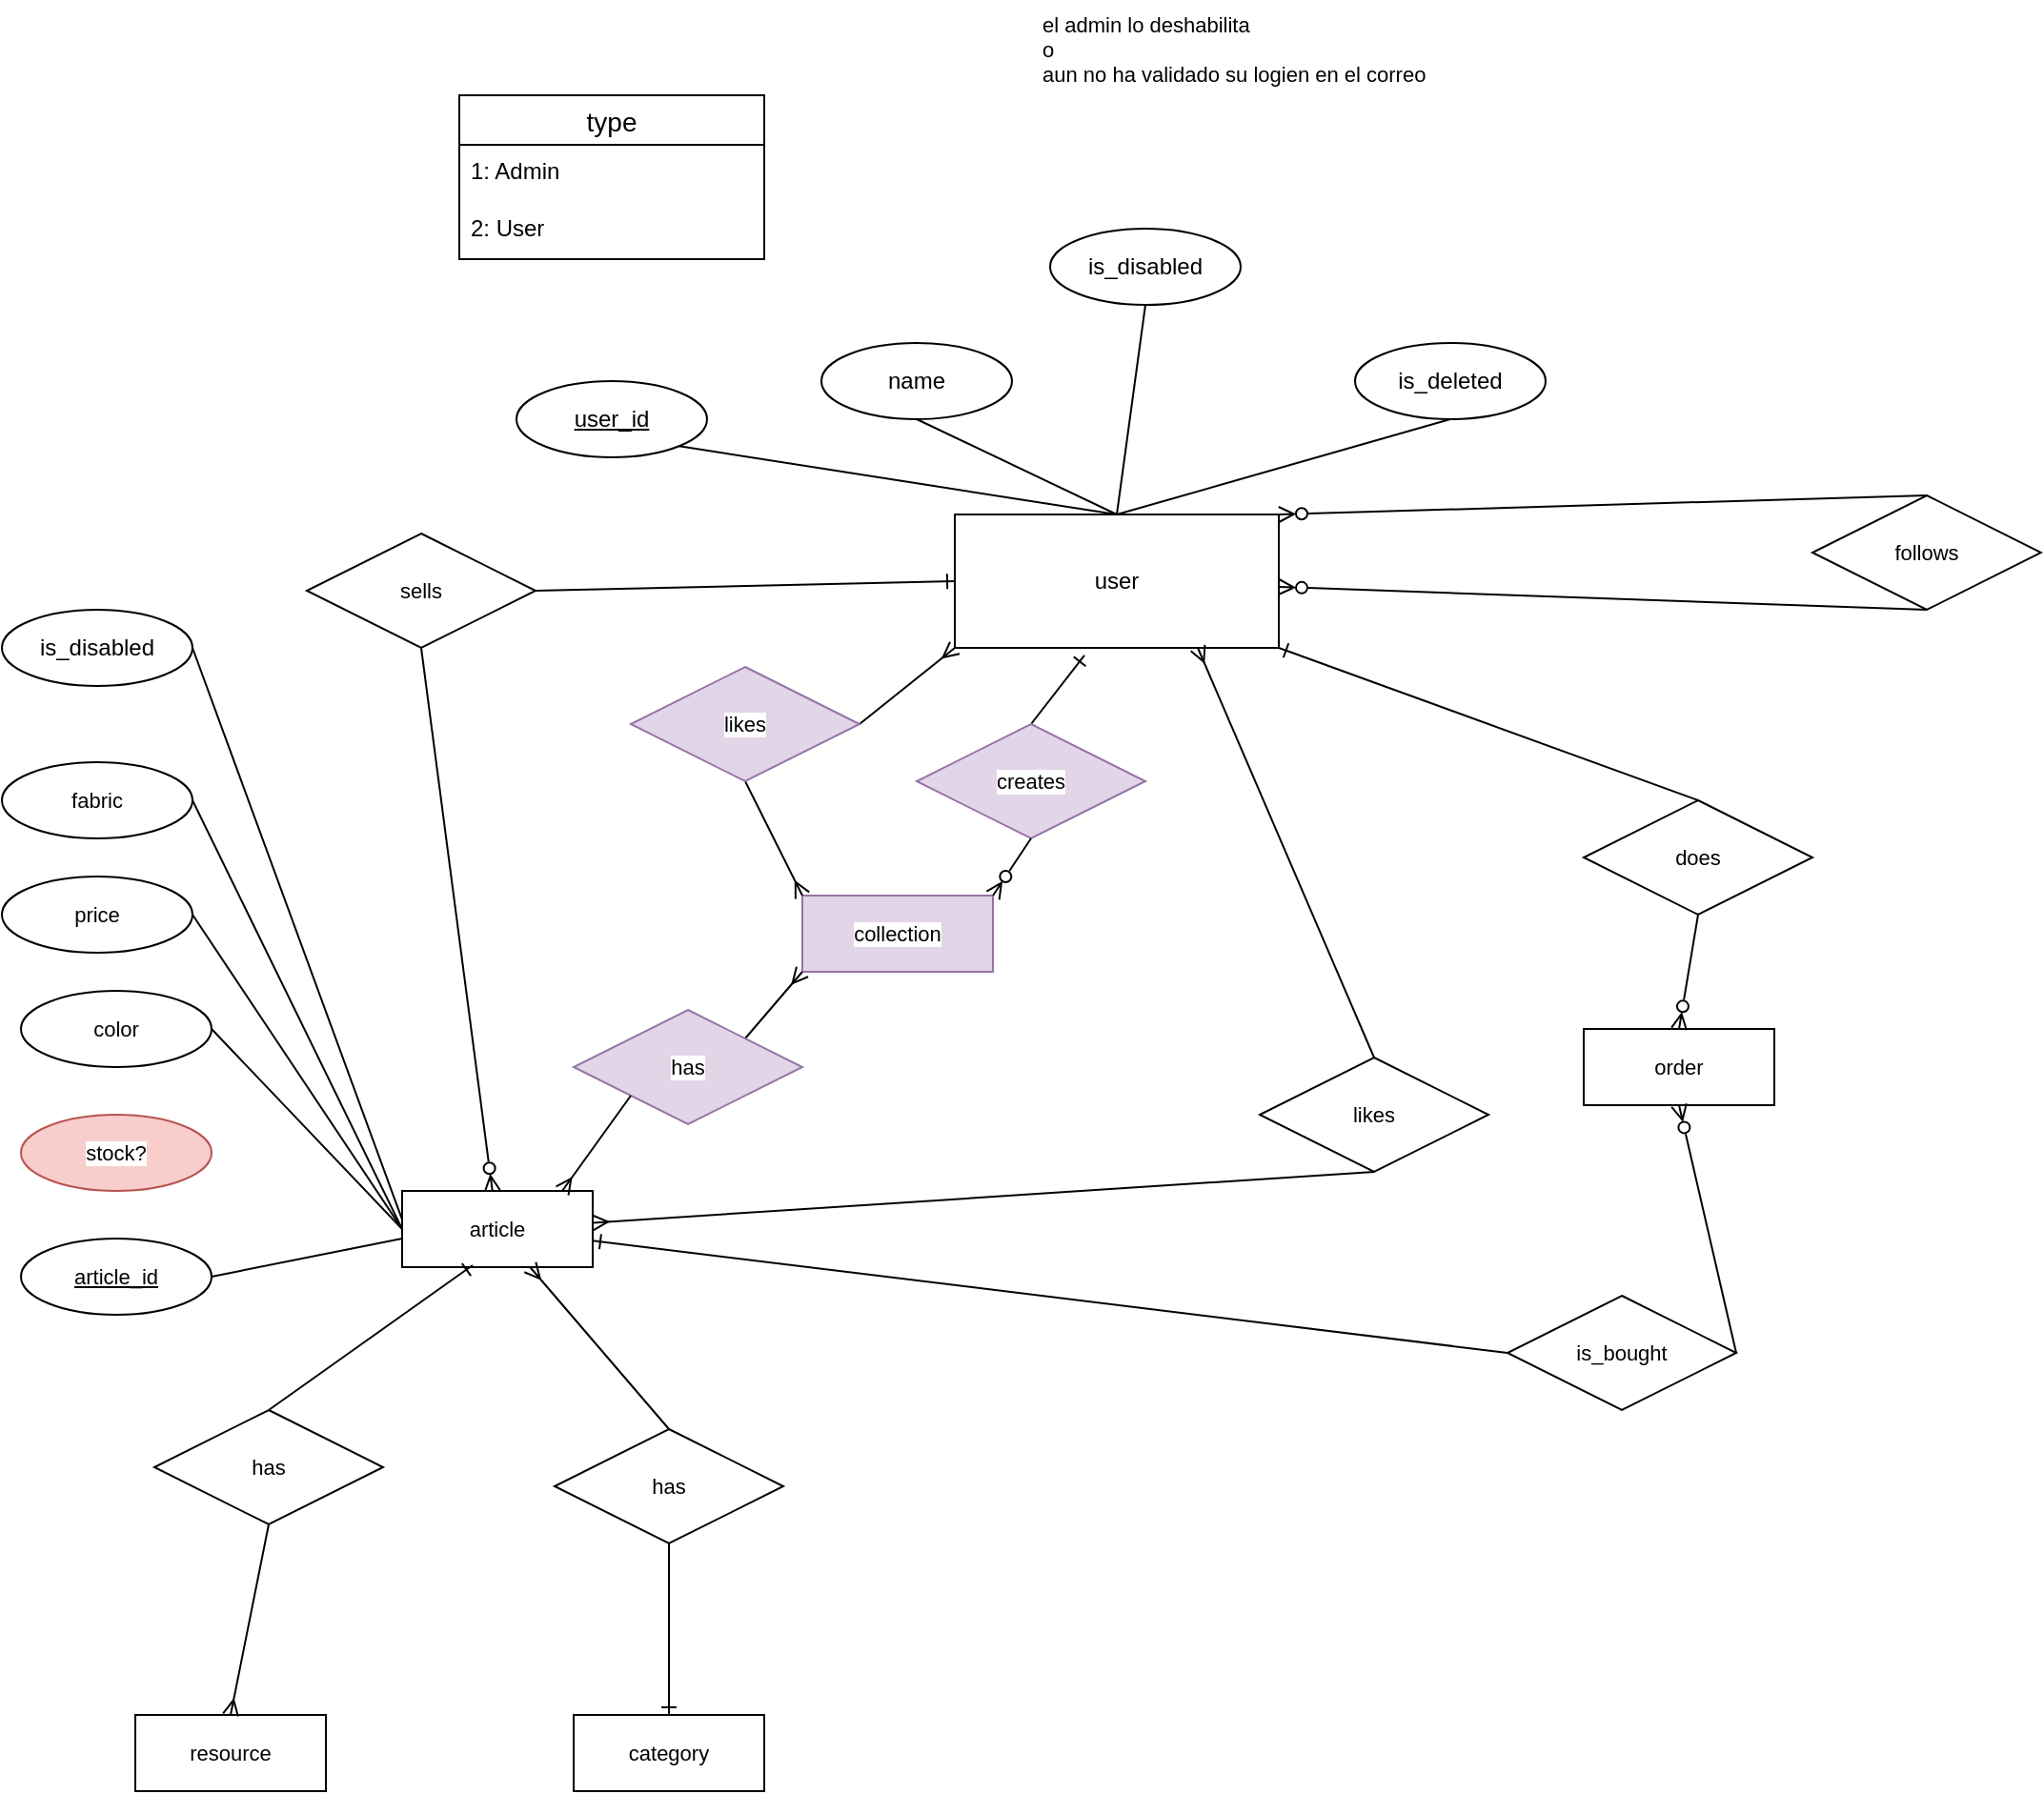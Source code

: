 <mxfile version="24.0.1" type="device" pages="2">
  <diagram name="Página-1" id="X0nQBcCcLkqb5I1qBjYt">
    <mxGraphModel dx="2289" dy="673" grid="1" gridSize="10" guides="1" tooltips="1" connect="1" arrows="1" fold="1" page="1" pageScale="1" pageWidth="827" pageHeight="1169" math="0" shadow="0">
      <root>
        <mxCell id="0" />
        <mxCell id="1" parent="0" />
        <mxCell id="5ptMPGUUPZCX4riJraLK-1" value="user" style="whiteSpace=wrap;html=1;align=center;" parent="1" vertex="1">
          <mxGeometry x="190" y="270" width="170" height="70" as="geometry" />
        </mxCell>
        <mxCell id="5ptMPGUUPZCX4riJraLK-2" value="type" style="swimlane;fontStyle=0;childLayout=stackLayout;horizontal=1;startSize=26;horizontalStack=0;resizeParent=1;resizeParentMax=0;resizeLast=0;collapsible=1;marginBottom=0;align=center;fontSize=14;" parent="1" vertex="1">
          <mxGeometry x="-70" y="50" width="160" height="86" as="geometry" />
        </mxCell>
        <mxCell id="5ptMPGUUPZCX4riJraLK-3" value="1: Admin" style="text;strokeColor=none;fillColor=none;spacingLeft=4;spacingRight=4;overflow=hidden;rotatable=0;points=[[0,0.5],[1,0.5]];portConstraint=eastwest;fontSize=12;whiteSpace=wrap;html=1;" parent="5ptMPGUUPZCX4riJraLK-2" vertex="1">
          <mxGeometry y="26" width="160" height="30" as="geometry" />
        </mxCell>
        <mxCell id="5ptMPGUUPZCX4riJraLK-4" value="2: User" style="text;strokeColor=none;fillColor=none;spacingLeft=4;spacingRight=4;overflow=hidden;rotatable=0;points=[[0,0.5],[1,0.5]];portConstraint=eastwest;fontSize=12;whiteSpace=wrap;html=1;" parent="5ptMPGUUPZCX4riJraLK-2" vertex="1">
          <mxGeometry y="56" width="160" height="30" as="geometry" />
        </mxCell>
        <mxCell id="5ptMPGUUPZCX4riJraLK-8" style="rounded=0;orthogonalLoop=1;jettySize=auto;html=1;exitX=1;exitY=1;exitDx=0;exitDy=0;entryX=0.5;entryY=0;entryDx=0;entryDy=0;endArrow=none;endFill=0;" parent="1" source="5ptMPGUUPZCX4riJraLK-6" target="5ptMPGUUPZCX4riJraLK-1" edge="1">
          <mxGeometry relative="1" as="geometry" />
        </mxCell>
        <mxCell id="5ptMPGUUPZCX4riJraLK-6" value="user_id" style="ellipse;whiteSpace=wrap;html=1;align=center;fontStyle=4;" parent="1" vertex="1">
          <mxGeometry x="-40" y="200" width="100" height="40" as="geometry" />
        </mxCell>
        <mxCell id="5ptMPGUUPZCX4riJraLK-9" style="edgeStyle=none;rounded=0;orthogonalLoop=1;jettySize=auto;html=1;exitX=0.5;exitY=1;exitDx=0;exitDy=0;entryX=0.5;entryY=0;entryDx=0;entryDy=0;strokeColor=default;align=center;verticalAlign=middle;fontFamily=Helvetica;fontSize=11;fontColor=default;labelBackgroundColor=default;endArrow=none;endFill=0;" parent="1" source="5ptMPGUUPZCX4riJraLK-7" target="5ptMPGUUPZCX4riJraLK-1" edge="1">
          <mxGeometry relative="1" as="geometry" />
        </mxCell>
        <mxCell id="5ptMPGUUPZCX4riJraLK-7" value="name" style="ellipse;whiteSpace=wrap;html=1;align=center;" parent="1" vertex="1">
          <mxGeometry x="120" y="180" width="100" height="40" as="geometry" />
        </mxCell>
        <mxCell id="5ptMPGUUPZCX4riJraLK-11" style="edgeStyle=none;rounded=0;orthogonalLoop=1;jettySize=auto;html=1;exitX=0.5;exitY=1;exitDx=0;exitDy=0;entryX=0.5;entryY=0;entryDx=0;entryDy=0;strokeColor=default;align=center;verticalAlign=middle;fontFamily=Helvetica;fontSize=11;fontColor=default;labelBackgroundColor=default;endArrow=none;endFill=0;" parent="1" source="5ptMPGUUPZCX4riJraLK-10" target="5ptMPGUUPZCX4riJraLK-1" edge="1">
          <mxGeometry relative="1" as="geometry" />
        </mxCell>
        <mxCell id="5ptMPGUUPZCX4riJraLK-10" value="is_disabled" style="ellipse;whiteSpace=wrap;html=1;align=center;" parent="1" vertex="1">
          <mxGeometry x="240" y="120" width="100" height="40" as="geometry" />
        </mxCell>
        <mxCell id="5ptMPGUUPZCX4riJraLK-15" style="edgeStyle=none;rounded=0;orthogonalLoop=1;jettySize=auto;html=1;exitX=0.5;exitY=1;exitDx=0;exitDy=0;entryX=0.5;entryY=0;entryDx=0;entryDy=0;strokeColor=default;align=center;verticalAlign=middle;fontFamily=Helvetica;fontSize=11;fontColor=default;labelBackgroundColor=default;endArrow=none;endFill=0;" parent="1" source="5ptMPGUUPZCX4riJraLK-12" target="5ptMPGUUPZCX4riJraLK-1" edge="1">
          <mxGeometry relative="1" as="geometry" />
        </mxCell>
        <mxCell id="5ptMPGUUPZCX4riJraLK-12" value="is_deleted" style="ellipse;whiteSpace=wrap;html=1;align=center;" parent="1" vertex="1">
          <mxGeometry x="400" y="180" width="100" height="40" as="geometry" />
        </mxCell>
        <mxCell id="5ptMPGUUPZCX4riJraLK-18" style="edgeStyle=none;rounded=0;orthogonalLoop=1;jettySize=auto;html=1;exitX=0.5;exitY=1;exitDx=0;exitDy=0;strokeColor=default;align=center;verticalAlign=middle;fontFamily=Helvetica;fontSize=11;fontColor=default;labelBackgroundColor=default;endArrow=ERzeroToMany;endFill=0;" parent="1" source="5ptMPGUUPZCX4riJraLK-17" target="5ptMPGUUPZCX4riJraLK-1" edge="1">
          <mxGeometry relative="1" as="geometry" />
        </mxCell>
        <mxCell id="5ptMPGUUPZCX4riJraLK-19" style="edgeStyle=none;rounded=0;orthogonalLoop=1;jettySize=auto;html=1;exitX=0.5;exitY=0;exitDx=0;exitDy=0;entryX=1;entryY=0;entryDx=0;entryDy=0;strokeColor=default;align=center;verticalAlign=middle;fontFamily=Helvetica;fontSize=11;fontColor=default;labelBackgroundColor=default;endArrow=ERzeroToMany;endFill=0;" parent="1" source="5ptMPGUUPZCX4riJraLK-17" target="5ptMPGUUPZCX4riJraLK-1" edge="1">
          <mxGeometry relative="1" as="geometry" />
        </mxCell>
        <mxCell id="5ptMPGUUPZCX4riJraLK-17" value="follows" style="shape=rhombus;perimeter=rhombusPerimeter;whiteSpace=wrap;html=1;align=center;fontFamily=Helvetica;fontSize=11;fontColor=default;labelBackgroundColor=default;" parent="1" vertex="1">
          <mxGeometry x="640" y="260" width="120" height="60" as="geometry" />
        </mxCell>
        <mxCell id="5ptMPGUUPZCX4riJraLK-20" value="el admin lo deshabilita&lt;br&gt;o&lt;br&gt;aun no ha validado su logien en el correo&lt;div&gt;&lt;br&gt;&lt;/div&gt;" style="text;strokeColor=none;fillColor=none;spacingLeft=4;spacingRight=4;overflow=hidden;rotatable=0;points=[[0,0.5],[1,0.5]];portConstraint=eastwest;fontSize=11;whiteSpace=wrap;html=1;fontFamily=Helvetica;fontColor=default;labelBackgroundColor=default;" parent="1" vertex="1">
          <mxGeometry x="230" width="380" height="50" as="geometry" />
        </mxCell>
        <mxCell id="5ptMPGUUPZCX4riJraLK-21" value="article" style="whiteSpace=wrap;html=1;align=center;fontFamily=Helvetica;fontSize=11;fontColor=default;labelBackgroundColor=default;" parent="1" vertex="1">
          <mxGeometry x="-100" y="625" width="100" height="40" as="geometry" />
        </mxCell>
        <mxCell id="5ptMPGUUPZCX4riJraLK-41" style="edgeStyle=none;rounded=0;orthogonalLoop=1;jettySize=auto;html=1;exitX=1;exitY=0.5;exitDx=0;exitDy=0;strokeColor=default;align=center;verticalAlign=middle;fontFamily=Helvetica;fontSize=11;fontColor=default;labelBackgroundColor=default;endArrow=none;endFill=0;" parent="1" source="5ptMPGUUPZCX4riJraLK-22" edge="1">
          <mxGeometry relative="1" as="geometry">
            <mxPoint x="-100" y="650" as="targetPoint" />
          </mxGeometry>
        </mxCell>
        <mxCell id="5ptMPGUUPZCX4riJraLK-22" value="article_id" style="ellipse;whiteSpace=wrap;html=1;align=center;fontStyle=4;fontFamily=Helvetica;fontSize=11;fontColor=default;labelBackgroundColor=default;" parent="1" vertex="1">
          <mxGeometry x="-300" y="650" width="100" height="40" as="geometry" />
        </mxCell>
        <mxCell id="5ptMPGUUPZCX4riJraLK-23" value="stock?" style="ellipse;whiteSpace=wrap;html=1;align=center;fontFamily=Helvetica;fontSize=11;labelBackgroundColor=default;fillColor=#f8cecc;strokeColor=#b85450;" parent="1" vertex="1">
          <mxGeometry x="-300" y="585" width="100" height="40" as="geometry" />
        </mxCell>
        <mxCell id="5ptMPGUUPZCX4riJraLK-26" value="order" style="whiteSpace=wrap;html=1;align=center;fontFamily=Helvetica;fontSize=11;fontColor=default;labelBackgroundColor=default;" parent="1" vertex="1">
          <mxGeometry x="520" y="540" width="100" height="40" as="geometry" />
        </mxCell>
        <mxCell id="5ptMPGUUPZCX4riJraLK-28" style="edgeStyle=none;rounded=0;orthogonalLoop=1;jettySize=auto;html=1;exitX=0.5;exitY=1;exitDx=0;exitDy=0;entryX=0.5;entryY=0;entryDx=0;entryDy=0;strokeColor=default;align=center;verticalAlign=middle;fontFamily=Helvetica;fontSize=11;fontColor=default;labelBackgroundColor=default;endArrow=ERzeroToMany;endFill=0;" parent="1" source="5ptMPGUUPZCX4riJraLK-27" target="5ptMPGUUPZCX4riJraLK-26" edge="1">
          <mxGeometry relative="1" as="geometry" />
        </mxCell>
        <mxCell id="5ptMPGUUPZCX4riJraLK-29" style="edgeStyle=none;rounded=0;orthogonalLoop=1;jettySize=auto;html=1;exitX=0.5;exitY=0;exitDx=0;exitDy=0;entryX=1;entryY=1;entryDx=0;entryDy=0;strokeColor=default;align=center;verticalAlign=middle;fontFamily=Helvetica;fontSize=11;fontColor=default;labelBackgroundColor=default;endArrow=ERone;endFill=0;" parent="1" source="5ptMPGUUPZCX4riJraLK-27" target="5ptMPGUUPZCX4riJraLK-1" edge="1">
          <mxGeometry relative="1" as="geometry" />
        </mxCell>
        <mxCell id="5ptMPGUUPZCX4riJraLK-27" value="does" style="shape=rhombus;perimeter=rhombusPerimeter;whiteSpace=wrap;html=1;align=center;fontFamily=Helvetica;fontSize=11;fontColor=default;labelBackgroundColor=default;" parent="1" vertex="1">
          <mxGeometry x="520" y="420" width="120" height="60" as="geometry" />
        </mxCell>
        <mxCell id="5ptMPGUUPZCX4riJraLK-31" style="edgeStyle=none;rounded=0;orthogonalLoop=1;jettySize=auto;html=1;exitX=1;exitY=0.5;exitDx=0;exitDy=0;entryX=0.5;entryY=1;entryDx=0;entryDy=0;strokeColor=default;align=center;verticalAlign=middle;fontFamily=Helvetica;fontSize=11;fontColor=default;labelBackgroundColor=default;endArrow=ERzeroToMany;endFill=0;" parent="1" source="5ptMPGUUPZCX4riJraLK-30" target="5ptMPGUUPZCX4riJraLK-26" edge="1">
          <mxGeometry relative="1" as="geometry" />
        </mxCell>
        <mxCell id="5ptMPGUUPZCX4riJraLK-32" style="edgeStyle=none;rounded=0;orthogonalLoop=1;jettySize=auto;html=1;exitX=0;exitY=0.5;exitDx=0;exitDy=0;strokeColor=default;align=center;verticalAlign=middle;fontFamily=Helvetica;fontSize=11;fontColor=default;labelBackgroundColor=default;endArrow=ERone;endFill=0;" parent="1" source="5ptMPGUUPZCX4riJraLK-30" target="5ptMPGUUPZCX4riJraLK-21" edge="1">
          <mxGeometry relative="1" as="geometry" />
        </mxCell>
        <mxCell id="5ptMPGUUPZCX4riJraLK-30" value="is_bought" style="shape=rhombus;perimeter=rhombusPerimeter;whiteSpace=wrap;html=1;align=center;fontFamily=Helvetica;fontSize=11;fontColor=default;labelBackgroundColor=default;" parent="1" vertex="1">
          <mxGeometry x="480" y="680" width="120" height="60" as="geometry" />
        </mxCell>
        <mxCell id="5ptMPGUUPZCX4riJraLK-34" style="edgeStyle=none;rounded=0;orthogonalLoop=1;jettySize=auto;html=1;exitX=0.5;exitY=1;exitDx=0;exitDy=0;strokeColor=default;align=center;verticalAlign=middle;fontFamily=Helvetica;fontSize=11;fontColor=default;labelBackgroundColor=default;endArrow=ERzeroToMany;endFill=0;" parent="1" source="5ptMPGUUPZCX4riJraLK-33" target="5ptMPGUUPZCX4riJraLK-21" edge="1">
          <mxGeometry relative="1" as="geometry" />
        </mxCell>
        <mxCell id="5ptMPGUUPZCX4riJraLK-35" style="edgeStyle=none;rounded=0;orthogonalLoop=1;jettySize=auto;html=1;exitX=1;exitY=0.5;exitDx=0;exitDy=0;entryX=0;entryY=0.5;entryDx=0;entryDy=0;strokeColor=default;align=center;verticalAlign=middle;fontFamily=Helvetica;fontSize=11;fontColor=default;labelBackgroundColor=default;endArrow=ERone;endFill=0;" parent="1" source="5ptMPGUUPZCX4riJraLK-33" target="5ptMPGUUPZCX4riJraLK-1" edge="1">
          <mxGeometry relative="1" as="geometry" />
        </mxCell>
        <mxCell id="5ptMPGUUPZCX4riJraLK-33" value="sells" style="shape=rhombus;perimeter=rhombusPerimeter;whiteSpace=wrap;html=1;align=center;fontFamily=Helvetica;fontSize=11;fontColor=default;labelBackgroundColor=default;" parent="1" vertex="1">
          <mxGeometry x="-150" y="280" width="120" height="60" as="geometry" />
        </mxCell>
        <mxCell id="5ptMPGUUPZCX4riJraLK-36" value="category" style="whiteSpace=wrap;html=1;align=center;fontFamily=Helvetica;fontSize=11;fontColor=default;labelBackgroundColor=default;" parent="1" vertex="1">
          <mxGeometry x="-10" y="900" width="100" height="40" as="geometry" />
        </mxCell>
        <mxCell id="5ptMPGUUPZCX4riJraLK-38" style="edgeStyle=none;rounded=0;orthogonalLoop=1;jettySize=auto;html=1;exitX=0.5;exitY=1;exitDx=0;exitDy=0;entryX=0.5;entryY=0;entryDx=0;entryDy=0;strokeColor=default;align=center;verticalAlign=middle;fontFamily=Helvetica;fontSize=11;fontColor=default;labelBackgroundColor=default;endArrow=ERone;endFill=0;" parent="1" source="5ptMPGUUPZCX4riJraLK-37" target="5ptMPGUUPZCX4riJraLK-36" edge="1">
          <mxGeometry relative="1" as="geometry" />
        </mxCell>
        <mxCell id="5ptMPGUUPZCX4riJraLK-46" style="edgeStyle=none;rounded=0;orthogonalLoop=1;jettySize=auto;html=1;exitX=0.5;exitY=0;exitDx=0;exitDy=0;strokeColor=default;align=center;verticalAlign=middle;fontFamily=Helvetica;fontSize=11;fontColor=default;labelBackgroundColor=default;endArrow=ERmany;endFill=0;" parent="1" source="5ptMPGUUPZCX4riJraLK-37" target="5ptMPGUUPZCX4riJraLK-21" edge="1">
          <mxGeometry relative="1" as="geometry" />
        </mxCell>
        <mxCell id="5ptMPGUUPZCX4riJraLK-37" value="has" style="shape=rhombus;perimeter=rhombusPerimeter;whiteSpace=wrap;html=1;align=center;fontFamily=Helvetica;fontSize=11;fontColor=default;labelBackgroundColor=default;" parent="1" vertex="1">
          <mxGeometry x="-20" y="750" width="120" height="60" as="geometry" />
        </mxCell>
        <mxCell id="5ptMPGUUPZCX4riJraLK-40" style="edgeStyle=none;rounded=0;orthogonalLoop=1;jettySize=auto;html=1;exitX=1;exitY=0.5;exitDx=0;exitDy=0;entryX=0;entryY=0.5;entryDx=0;entryDy=0;strokeColor=default;align=center;verticalAlign=middle;fontFamily=Helvetica;fontSize=11;fontColor=default;labelBackgroundColor=default;endArrow=none;endFill=0;" parent="1" source="5ptMPGUUPZCX4riJraLK-39" target="5ptMPGUUPZCX4riJraLK-21" edge="1">
          <mxGeometry relative="1" as="geometry" />
        </mxCell>
        <mxCell id="5ptMPGUUPZCX4riJraLK-39" value="color" style="ellipse;whiteSpace=wrap;html=1;align=center;fontFamily=Helvetica;fontSize=11;fontColor=default;labelBackgroundColor=default;" parent="1" vertex="1">
          <mxGeometry x="-300" y="520" width="100" height="40" as="geometry" />
        </mxCell>
        <mxCell id="5ptMPGUUPZCX4riJraLK-43" style="edgeStyle=none;rounded=0;orthogonalLoop=1;jettySize=auto;html=1;exitX=1;exitY=0.5;exitDx=0;exitDy=0;entryX=0;entryY=0.5;entryDx=0;entryDy=0;strokeColor=default;align=center;verticalAlign=middle;fontFamily=Helvetica;fontSize=11;fontColor=default;labelBackgroundColor=default;endArrow=none;endFill=0;" parent="1" source="5ptMPGUUPZCX4riJraLK-42" target="5ptMPGUUPZCX4riJraLK-21" edge="1">
          <mxGeometry relative="1" as="geometry" />
        </mxCell>
        <mxCell id="5ptMPGUUPZCX4riJraLK-42" value="price" style="ellipse;whiteSpace=wrap;html=1;align=center;fontFamily=Helvetica;fontSize=11;fontColor=default;labelBackgroundColor=default;" parent="1" vertex="1">
          <mxGeometry x="-310" y="460" width="100" height="40" as="geometry" />
        </mxCell>
        <mxCell id="5ptMPGUUPZCX4riJraLK-45" style="edgeStyle=none;rounded=0;orthogonalLoop=1;jettySize=auto;html=1;exitX=1;exitY=0.5;exitDx=0;exitDy=0;entryX=0;entryY=0.5;entryDx=0;entryDy=0;strokeColor=default;align=center;verticalAlign=middle;fontFamily=Helvetica;fontSize=11;fontColor=default;labelBackgroundColor=default;endArrow=none;endFill=0;" parent="1" source="5ptMPGUUPZCX4riJraLK-44" target="5ptMPGUUPZCX4riJraLK-21" edge="1">
          <mxGeometry relative="1" as="geometry" />
        </mxCell>
        <mxCell id="5ptMPGUUPZCX4riJraLK-44" value="fabric" style="ellipse;whiteSpace=wrap;html=1;align=center;fontFamily=Helvetica;fontSize=11;fontColor=default;labelBackgroundColor=default;" parent="1" vertex="1">
          <mxGeometry x="-310" y="400" width="100" height="40" as="geometry" />
        </mxCell>
        <mxCell id="5ptMPGUUPZCX4riJraLK-47" value="resource" style="whiteSpace=wrap;html=1;align=center;fontFamily=Helvetica;fontSize=11;fontColor=default;labelBackgroundColor=default;" parent="1" vertex="1">
          <mxGeometry x="-240" y="900" width="100" height="40" as="geometry" />
        </mxCell>
        <mxCell id="5ptMPGUUPZCX4riJraLK-49" style="edgeStyle=none;rounded=0;orthogonalLoop=1;jettySize=auto;html=1;exitX=0.5;exitY=1;exitDx=0;exitDy=0;entryX=0.5;entryY=0;entryDx=0;entryDy=0;strokeColor=default;align=center;verticalAlign=middle;fontFamily=Helvetica;fontSize=11;fontColor=default;labelBackgroundColor=default;endArrow=ERmany;endFill=0;" parent="1" source="5ptMPGUUPZCX4riJraLK-48" target="5ptMPGUUPZCX4riJraLK-47" edge="1">
          <mxGeometry relative="1" as="geometry" />
        </mxCell>
        <mxCell id="5ptMPGUUPZCX4riJraLK-48" value="has" style="shape=rhombus;perimeter=rhombusPerimeter;whiteSpace=wrap;html=1;align=center;fontFamily=Helvetica;fontSize=11;fontColor=default;labelBackgroundColor=default;" parent="1" vertex="1">
          <mxGeometry x="-230" y="740" width="120" height="60" as="geometry" />
        </mxCell>
        <mxCell id="5ptMPGUUPZCX4riJraLK-50" style="edgeStyle=none;rounded=0;orthogonalLoop=1;jettySize=auto;html=1;exitX=0.5;exitY=0;exitDx=0;exitDy=0;entryX=0.37;entryY=0.975;entryDx=0;entryDy=0;entryPerimeter=0;strokeColor=default;align=center;verticalAlign=middle;fontFamily=Helvetica;fontSize=11;fontColor=default;labelBackgroundColor=default;endArrow=ERone;endFill=0;" parent="1" source="5ptMPGUUPZCX4riJraLK-48" target="5ptMPGUUPZCX4riJraLK-21" edge="1">
          <mxGeometry relative="1" as="geometry" />
        </mxCell>
        <mxCell id="5ptMPGUUPZCX4riJraLK-52" style="edgeStyle=none;rounded=0;orthogonalLoop=1;jettySize=auto;html=1;exitX=1;exitY=0.5;exitDx=0;exitDy=0;strokeColor=default;align=center;verticalAlign=middle;fontFamily=Helvetica;fontSize=11;fontColor=default;labelBackgroundColor=default;endArrow=none;endFill=0;" parent="1" source="5ptMPGUUPZCX4riJraLK-51" edge="1">
          <mxGeometry relative="1" as="geometry">
            <mxPoint x="-100" y="640" as="targetPoint" />
          </mxGeometry>
        </mxCell>
        <mxCell id="5ptMPGUUPZCX4riJraLK-51" value="is_disabled" style="ellipse;whiteSpace=wrap;html=1;align=center;" parent="1" vertex="1">
          <mxGeometry x="-310" y="320" width="100" height="40" as="geometry" />
        </mxCell>
        <mxCell id="5ptMPGUUPZCX4riJraLK-54" style="edgeStyle=none;rounded=0;orthogonalLoop=1;jettySize=auto;html=1;exitX=0.5;exitY=1;exitDx=0;exitDy=0;strokeColor=default;align=center;verticalAlign=middle;fontFamily=Helvetica;fontSize=11;fontColor=default;labelBackgroundColor=default;endArrow=ERmany;endFill=0;" parent="1" source="5ptMPGUUPZCX4riJraLK-53" target="5ptMPGUUPZCX4riJraLK-21" edge="1">
          <mxGeometry relative="1" as="geometry" />
        </mxCell>
        <mxCell id="5ptMPGUUPZCX4riJraLK-53" value="likes" style="shape=rhombus;perimeter=rhombusPerimeter;whiteSpace=wrap;html=1;align=center;fontFamily=Helvetica;fontSize=11;fontColor=default;labelBackgroundColor=default;" parent="1" vertex="1">
          <mxGeometry x="350" y="555" width="120" height="60" as="geometry" />
        </mxCell>
        <mxCell id="5ptMPGUUPZCX4riJraLK-55" style="edgeStyle=none;rounded=0;orthogonalLoop=1;jettySize=auto;html=1;exitX=0.5;exitY=0;exitDx=0;exitDy=0;entryX=0.75;entryY=1;entryDx=0;entryDy=0;strokeColor=default;align=center;verticalAlign=middle;fontFamily=Helvetica;fontSize=11;fontColor=default;labelBackgroundColor=default;endArrow=ERmany;endFill=0;" parent="1" source="5ptMPGUUPZCX4riJraLK-53" target="5ptMPGUUPZCX4riJraLK-1" edge="1">
          <mxGeometry relative="1" as="geometry" />
        </mxCell>
        <mxCell id="5ptMPGUUPZCX4riJraLK-56" value="collection" style="whiteSpace=wrap;html=1;align=center;fontFamily=Helvetica;fontSize=11;labelBackgroundColor=default;fillColor=#e1d5e7;strokeColor=#9673a6;" parent="1" vertex="1">
          <mxGeometry x="110" y="470" width="100" height="40" as="geometry" />
        </mxCell>
        <mxCell id="5ptMPGUUPZCX4riJraLK-59" style="edgeStyle=none;rounded=0;orthogonalLoop=1;jettySize=auto;html=1;exitX=0.5;exitY=0;exitDx=0;exitDy=0;entryX=0.4;entryY=1.057;entryDx=0;entryDy=0;strokeColor=default;align=center;verticalAlign=middle;fontFamily=Helvetica;fontSize=11;fontColor=default;labelBackgroundColor=default;endArrow=ERone;endFill=0;entryPerimeter=0;" parent="1" source="5ptMPGUUPZCX4riJraLK-57" target="5ptMPGUUPZCX4riJraLK-1" edge="1">
          <mxGeometry relative="1" as="geometry" />
        </mxCell>
        <mxCell id="5ptMPGUUPZCX4riJraLK-57" value="creates" style="shape=rhombus;perimeter=rhombusPerimeter;whiteSpace=wrap;html=1;align=center;fontFamily=Helvetica;fontSize=11;labelBackgroundColor=default;fillColor=#e1d5e7;strokeColor=#9673a6;" parent="1" vertex="1">
          <mxGeometry x="170" y="380" width="120" height="60" as="geometry" />
        </mxCell>
        <mxCell id="5ptMPGUUPZCX4riJraLK-58" style="edgeStyle=none;rounded=0;orthogonalLoop=1;jettySize=auto;html=1;exitX=0.5;exitY=1;exitDx=0;exitDy=0;entryX=1;entryY=0;entryDx=0;entryDy=0;strokeColor=default;align=center;verticalAlign=middle;fontFamily=Helvetica;fontSize=11;fontColor=default;labelBackgroundColor=default;endArrow=ERzeroToMany;endFill=0;" parent="1" source="5ptMPGUUPZCX4riJraLK-57" target="5ptMPGUUPZCX4riJraLK-56" edge="1">
          <mxGeometry relative="1" as="geometry" />
        </mxCell>
        <mxCell id="5ptMPGUUPZCX4riJraLK-62" style="edgeStyle=none;rounded=0;orthogonalLoop=1;jettySize=auto;html=1;exitX=1;exitY=0;exitDx=0;exitDy=0;entryX=0;entryY=1;entryDx=0;entryDy=0;strokeColor=default;align=center;verticalAlign=middle;fontFamily=Helvetica;fontSize=11;fontColor=default;labelBackgroundColor=default;endArrow=ERmany;endFill=0;" parent="1" source="5ptMPGUUPZCX4riJraLK-60" target="5ptMPGUUPZCX4riJraLK-56" edge="1">
          <mxGeometry relative="1" as="geometry" />
        </mxCell>
        <mxCell id="5ptMPGUUPZCX4riJraLK-60" value="has" style="shape=rhombus;perimeter=rhombusPerimeter;whiteSpace=wrap;html=1;align=center;fontFamily=Helvetica;fontSize=11;labelBackgroundColor=default;fillColor=#e1d5e7;strokeColor=#9673a6;" parent="1" vertex="1">
          <mxGeometry x="-10" y="530" width="120" height="60" as="geometry" />
        </mxCell>
        <mxCell id="5ptMPGUUPZCX4riJraLK-61" style="edgeStyle=none;rounded=0;orthogonalLoop=1;jettySize=auto;html=1;exitX=0;exitY=1;exitDx=0;exitDy=0;entryX=0.84;entryY=0;entryDx=0;entryDy=0;entryPerimeter=0;strokeColor=default;align=center;verticalAlign=middle;fontFamily=Helvetica;fontSize=11;fontColor=default;labelBackgroundColor=default;endArrow=ERmany;endFill=0;" parent="1" source="5ptMPGUUPZCX4riJraLK-60" target="5ptMPGUUPZCX4riJraLK-21" edge="1">
          <mxGeometry relative="1" as="geometry" />
        </mxCell>
        <mxCell id="5ptMPGUUPZCX4riJraLK-64" style="edgeStyle=none;rounded=0;orthogonalLoop=1;jettySize=auto;html=1;exitX=0.5;exitY=1;exitDx=0;exitDy=0;entryX=0;entryY=0;entryDx=0;entryDy=0;strokeColor=default;align=center;verticalAlign=middle;fontFamily=Helvetica;fontSize=11;fontColor=default;labelBackgroundColor=default;endArrow=ERmany;endFill=0;" parent="1" source="5ptMPGUUPZCX4riJraLK-63" target="5ptMPGUUPZCX4riJraLK-56" edge="1">
          <mxGeometry relative="1" as="geometry" />
        </mxCell>
        <mxCell id="5ptMPGUUPZCX4riJraLK-65" style="edgeStyle=none;rounded=0;orthogonalLoop=1;jettySize=auto;html=1;exitX=1;exitY=0.5;exitDx=0;exitDy=0;entryX=0;entryY=1;entryDx=0;entryDy=0;strokeColor=default;align=center;verticalAlign=middle;fontFamily=Helvetica;fontSize=11;fontColor=default;labelBackgroundColor=default;endArrow=ERmany;endFill=0;" parent="1" source="5ptMPGUUPZCX4riJraLK-63" target="5ptMPGUUPZCX4riJraLK-1" edge="1">
          <mxGeometry relative="1" as="geometry" />
        </mxCell>
        <mxCell id="5ptMPGUUPZCX4riJraLK-63" value="likes" style="shape=rhombus;perimeter=rhombusPerimeter;whiteSpace=wrap;html=1;align=center;fontFamily=Helvetica;fontSize=11;labelBackgroundColor=default;fillColor=#e1d5e7;strokeColor=#9673a6;" parent="1" vertex="1">
          <mxGeometry x="20" y="350" width="120" height="60" as="geometry" />
        </mxCell>
      </root>
    </mxGraphModel>
  </diagram>
  <diagram id="YN3Ns30WPQbNNV6H8cy8" name="Página-2">
    <mxGraphModel dx="3485" dy="2393" grid="1" gridSize="10" guides="1" tooltips="1" connect="1" arrows="1" fold="1" page="1" pageScale="1" pageWidth="827" pageHeight="1169" math="0" shadow="0">
      <root>
        <mxCell id="0" />
        <mxCell id="1" parent="0" />
        <mxCell id="bi3xLWQZOng5FVEO98c8-1" value="user" style="whiteSpace=wrap;html=1;align=center;" parent="1" vertex="1">
          <mxGeometry x="360" y="100" width="100" height="40" as="geometry" />
        </mxCell>
        <mxCell id="bi3xLWQZOng5FVEO98c8-2" value="type" style="swimlane;fontStyle=0;childLayout=stackLayout;horizontal=1;startSize=26;horizontalStack=0;resizeParent=1;resizeParentMax=0;resizeLast=0;collapsible=1;marginBottom=0;align=center;fontSize=14;" parent="1" vertex="1">
          <mxGeometry x="290" y="-186" width="160" height="82" as="geometry" />
        </mxCell>
        <mxCell id="bi3xLWQZOng5FVEO98c8-3" value="1: admin" style="text;strokeColor=none;fillColor=none;spacingLeft=4;spacingRight=4;overflow=hidden;rotatable=0;points=[[0,0.5],[1,0.5]];portConstraint=eastwest;fontSize=12;whiteSpace=wrap;html=1;" parent="bi3xLWQZOng5FVEO98c8-2" vertex="1">
          <mxGeometry y="26" width="160" height="30" as="geometry" />
        </mxCell>
        <mxCell id="bi3xLWQZOng5FVEO98c8-4" value="2: user" style="text;strokeColor=none;fillColor=none;spacingLeft=4;spacingRight=4;overflow=hidden;rotatable=0;points=[[0,0.5],[1,0.5]];portConstraint=eastwest;fontSize=12;whiteSpace=wrap;html=1;" parent="bi3xLWQZOng5FVEO98c8-2" vertex="1">
          <mxGeometry y="56" width="160" height="26" as="geometry" />
        </mxCell>
        <mxCell id="bi3xLWQZOng5FVEO98c8-7" style="rounded=0;orthogonalLoop=1;jettySize=auto;html=1;exitX=0.5;exitY=1;exitDx=0;exitDy=0;entryX=0.5;entryY=0;entryDx=0;entryDy=0;endArrow=none;endFill=0;" parent="1" source="bi3xLWQZOng5FVEO98c8-6" target="bi3xLWQZOng5FVEO98c8-1" edge="1">
          <mxGeometry relative="1" as="geometry" />
        </mxCell>
        <mxCell id="2efnfPCizF4dxsbtyxTU-67" style="rounded=0;orthogonalLoop=1;jettySize=auto;html=1;exitX=1;exitY=0.5;exitDx=0;exitDy=0;endArrow=none;endFill=0;" edge="1" parent="1" source="bi3xLWQZOng5FVEO98c8-6">
          <mxGeometry relative="1" as="geometry">
            <mxPoint x="410" y="100" as="targetPoint" />
          </mxGeometry>
        </mxCell>
        <mxCell id="bi3xLWQZOng5FVEO98c8-6" value="type" style="ellipse;whiteSpace=wrap;html=1;align=center;" parent="1" vertex="1">
          <mxGeometry x="200" y="20" width="100" height="40" as="geometry" />
        </mxCell>
        <mxCell id="bi3xLWQZOng5FVEO98c8-8" value="course" style="whiteSpace=wrap;html=1;align=center;fontFamily=Helvetica;fontSize=11;fontColor=default;labelBackgroundColor=default;" parent="1" vertex="1">
          <mxGeometry x="190" y="350" width="100" height="40" as="geometry" />
        </mxCell>
        <mxCell id="bi3xLWQZOng5FVEO98c8-10" style="edgeStyle=none;rounded=0;orthogonalLoop=1;jettySize=auto;html=1;exitX=0.5;exitY=1;exitDx=0;exitDy=0;entryX=0.5;entryY=0;entryDx=0;entryDy=0;strokeColor=default;align=center;verticalAlign=middle;fontFamily=Helvetica;fontSize=11;fontColor=default;labelBackgroundColor=default;endArrow=ERzeroToMany;endFill=0;" parent="1" source="bi3xLWQZOng5FVEO98c8-9" target="bi3xLWQZOng5FVEO98c8-8" edge="1">
          <mxGeometry relative="1" as="geometry" />
        </mxCell>
        <mxCell id="bi3xLWQZOng5FVEO98c8-11" style="edgeStyle=none;rounded=0;orthogonalLoop=1;jettySize=auto;html=1;exitX=0.5;exitY=0;exitDx=0;exitDy=0;entryX=0;entryY=0.5;entryDx=0;entryDy=0;strokeColor=default;align=center;verticalAlign=middle;fontFamily=Helvetica;fontSize=11;fontColor=default;labelBackgroundColor=default;endArrow=ERone;endFill=0;" parent="1" source="bi3xLWQZOng5FVEO98c8-9" target="bi3xLWQZOng5FVEO98c8-1" edge="1">
          <mxGeometry relative="1" as="geometry">
            <Array as="points">
              <mxPoint x="240" y="120" />
            </Array>
          </mxGeometry>
        </mxCell>
        <mxCell id="bi3xLWQZOng5FVEO98c8-9" value="creastes" style="shape=rhombus;perimeter=rhombusPerimeter;whiteSpace=wrap;html=1;align=center;fontFamily=Helvetica;fontSize=11;fontColor=default;labelBackgroundColor=default;" parent="1" vertex="1">
          <mxGeometry x="180" y="180" width="120" height="60" as="geometry" />
        </mxCell>
        <mxCell id="bi3xLWQZOng5FVEO98c8-18" style="edgeStyle=none;rounded=0;orthogonalLoop=1;jettySize=auto;html=1;exitX=1;exitY=0.5;exitDx=0;exitDy=0;entryX=0.5;entryY=0;entryDx=0;entryDy=0;strokeColor=default;align=center;verticalAlign=middle;fontFamily=Helvetica;fontSize=11;fontColor=default;labelBackgroundColor=default;endArrow=none;endFill=0;" parent="1" source="bi3xLWQZOng5FVEO98c8-12" target="bi3xLWQZOng5FVEO98c8-1" edge="1">
          <mxGeometry relative="1" as="geometry" />
        </mxCell>
        <mxCell id="bi3xLWQZOng5FVEO98c8-12" value="user_id" style="ellipse;whiteSpace=wrap;html=1;align=center;fontStyle=4;fontFamily=Helvetica;fontSize=11;fontColor=default;labelBackgroundColor=default;" parent="1" vertex="1">
          <mxGeometry x="213" y="70" width="100" height="40" as="geometry" />
        </mxCell>
        <mxCell id="bi3xLWQZOng5FVEO98c8-14" style="edgeStyle=none;rounded=0;orthogonalLoop=1;jettySize=auto;html=1;exitX=1;exitY=0.5;exitDx=0;exitDy=0;entryX=0;entryY=0.5;entryDx=0;entryDy=0;strokeColor=default;align=center;verticalAlign=middle;fontFamily=Helvetica;fontSize=11;fontColor=default;labelBackgroundColor=default;endArrow=none;endFill=0;" parent="1" source="bi3xLWQZOng5FVEO98c8-13" target="bi3xLWQZOng5FVEO98c8-8" edge="1">
          <mxGeometry relative="1" as="geometry" />
        </mxCell>
        <mxCell id="bi3xLWQZOng5FVEO98c8-13" value="creator_user_id" style="ellipse;whiteSpace=wrap;html=1;align=center;fontFamily=Helvetica;fontSize=11;fontColor=default;labelBackgroundColor=default;" parent="1" vertex="1">
          <mxGeometry x="-50" y="230" width="100" height="40" as="geometry" />
        </mxCell>
        <mxCell id="bi3xLWQZOng5FVEO98c8-16" style="edgeStyle=none;rounded=0;orthogonalLoop=1;jettySize=auto;html=1;exitX=0;exitY=0.5;exitDx=0;exitDy=0;entryX=1;entryY=0;entryDx=0;entryDy=0;strokeColor=default;align=center;verticalAlign=middle;fontFamily=Helvetica;fontSize=11;fontColor=default;labelBackgroundColor=default;endArrow=ERoneToMany;endFill=0;" parent="1" source="bi3xLWQZOng5FVEO98c8-15" target="bi3xLWQZOng5FVEO98c8-8" edge="1">
          <mxGeometry relative="1" as="geometry" />
        </mxCell>
        <mxCell id="bi3xLWQZOng5FVEO98c8-49" style="edgeStyle=none;rounded=0;orthogonalLoop=1;jettySize=auto;html=1;exitX=1;exitY=0.5;exitDx=0;exitDy=0;entryX=0;entryY=0.5;entryDx=0;entryDy=0;strokeColor=default;align=center;verticalAlign=middle;fontFamily=Helvetica;fontSize=11;fontColor=default;labelBackgroundColor=default;endArrow=none;endFill=0;" parent="1" source="bi3xLWQZOng5FVEO98c8-15" target="bi3xLWQZOng5FVEO98c8-48" edge="1">
          <mxGeometry relative="1" as="geometry" />
        </mxCell>
        <mxCell id="bi3xLWQZOng5FVEO98c8-15" value="registers" style="shape=rhombus;perimeter=rhombusPerimeter;whiteSpace=wrap;html=1;align=center;fontFamily=Helvetica;fontSize=11;fontColor=default;labelBackgroundColor=default;" parent="1" vertex="1">
          <mxGeometry x="360" y="228" width="90" height="60" as="geometry" />
        </mxCell>
        <mxCell id="bi3xLWQZOng5FVEO98c8-17" style="edgeStyle=none;rounded=0;orthogonalLoop=1;jettySize=auto;html=1;exitX=0.5;exitY=0;exitDx=0;exitDy=0;entryX=0.461;entryY=1.022;entryDx=0;entryDy=0;entryPerimeter=0;strokeColor=default;align=center;verticalAlign=middle;fontFamily=Helvetica;fontSize=11;fontColor=default;labelBackgroundColor=default;endArrow=ERzeroToMany;endFill=0;" parent="1" source="bi3xLWQZOng5FVEO98c8-15" target="bi3xLWQZOng5FVEO98c8-1" edge="1">
          <mxGeometry relative="1" as="geometry" />
        </mxCell>
        <mxCell id="bi3xLWQZOng5FVEO98c8-20" style="edgeStyle=none;rounded=0;orthogonalLoop=1;jettySize=auto;html=1;exitX=0;exitY=0.5;exitDx=0;exitDy=0;entryX=0.5;entryY=0;entryDx=0;entryDy=0;strokeColor=default;align=center;verticalAlign=middle;fontFamily=Helvetica;fontSize=11;fontColor=default;labelBackgroundColor=default;endArrow=none;endFill=0;" parent="1" source="bi3xLWQZOng5FVEO98c8-19" target="bi3xLWQZOng5FVEO98c8-1" edge="1">
          <mxGeometry relative="1" as="geometry" />
        </mxCell>
        <mxCell id="bi3xLWQZOng5FVEO98c8-19" value="is_disabled" style="ellipse;whiteSpace=wrap;html=1;align=center;fontFamily=Helvetica;fontSize=11;fontColor=default;labelBackgroundColor=default;" parent="1" vertex="1">
          <mxGeometry x="600" y="20" width="100" height="40" as="geometry" />
        </mxCell>
        <mxCell id="bi3xLWQZOng5FVEO98c8-22" style="edgeStyle=none;rounded=0;orthogonalLoop=1;jettySize=auto;html=1;exitX=0;exitY=0.5;exitDx=0;exitDy=0;entryX=0.5;entryY=0;entryDx=0;entryDy=0;strokeColor=default;align=center;verticalAlign=middle;fontFamily=Helvetica;fontSize=11;fontColor=default;labelBackgroundColor=default;endArrow=none;endFill=0;" parent="1" source="bi3xLWQZOng5FVEO98c8-21" target="bi3xLWQZOng5FVEO98c8-1" edge="1">
          <mxGeometry relative="1" as="geometry" />
        </mxCell>
        <mxCell id="bi3xLWQZOng5FVEO98c8-21" value="is_deleted" style="ellipse;whiteSpace=wrap;html=1;align=center;fontFamily=Helvetica;fontSize=11;fontColor=default;labelBackgroundColor=default;" parent="1" vertex="1">
          <mxGeometry x="600" y="70" width="100" height="40" as="geometry" />
        </mxCell>
        <mxCell id="bi3xLWQZOng5FVEO98c8-23" value="aun no ha accedido al correo de login&lt;br&gt;o&lt;br&gt;el admin ha deshabilitado es cuenta" style="text;strokeColor=none;fillColor=none;spacingLeft=4;spacingRight=4;overflow=hidden;rotatable=0;points=[[0,0.5],[1,0.5]];portConstraint=eastwest;fontSize=11;whiteSpace=wrap;html=1;fontFamily=Helvetica;fontColor=default;labelBackgroundColor=default;" parent="1" vertex="1">
          <mxGeometry x="560" y="-170" width="260" height="50" as="geometry" />
        </mxCell>
        <mxCell id="bi3xLWQZOng5FVEO98c8-24" value="si el usuario se da de baja" style="text;strokeColor=none;fillColor=none;spacingLeft=4;spacingRight=4;overflow=hidden;rotatable=0;points=[[0,0.5],[1,0.5]];portConstraint=eastwest;fontSize=11;whiteSpace=wrap;html=1;fontFamily=Helvetica;fontColor=default;labelBackgroundColor=default;" parent="1" vertex="1">
          <mxGeometry x="700" y="25" width="260" height="50" as="geometry" />
        </mxCell>
        <mxCell id="bi3xLWQZOng5FVEO98c8-25" value="subject" style="shape=ext;margin=3;double=1;whiteSpace=wrap;html=1;align=center;fontFamily=Helvetica;fontSize=11;fontColor=default;labelBackgroundColor=default;" parent="1" vertex="1">
          <mxGeometry x="190" y="520" width="100" height="40" as="geometry" />
        </mxCell>
        <mxCell id="bi3xLWQZOng5FVEO98c8-27" style="edgeStyle=none;rounded=0;orthogonalLoop=1;jettySize=auto;html=1;exitX=0.5;exitY=1;exitDx=0;exitDy=0;entryX=0.5;entryY=0;entryDx=0;entryDy=0;strokeColor=default;align=center;verticalAlign=middle;fontFamily=Helvetica;fontSize=11;fontColor=default;labelBackgroundColor=default;endArrow=ERmany;endFill=0;" parent="1" source="bi3xLWQZOng5FVEO98c8-26" target="bi3xLWQZOng5FVEO98c8-25" edge="1">
          <mxGeometry relative="1" as="geometry" />
        </mxCell>
        <mxCell id="bi3xLWQZOng5FVEO98c8-28" style="edgeStyle=none;rounded=0;orthogonalLoop=1;jettySize=auto;html=1;exitX=0.5;exitY=0;exitDx=0;exitDy=0;entryX=0.5;entryY=1;entryDx=0;entryDy=0;strokeColor=default;align=center;verticalAlign=middle;fontFamily=Helvetica;fontSize=11;fontColor=default;labelBackgroundColor=default;endArrow=ERone;endFill=0;" parent="1" source="bi3xLWQZOng5FVEO98c8-26" target="bi3xLWQZOng5FVEO98c8-8" edge="1">
          <mxGeometry relative="1" as="geometry" />
        </mxCell>
        <mxCell id="bi3xLWQZOng5FVEO98c8-26" value="has" style="shape=rhombus;perimeter=rhombusPerimeter;whiteSpace=wrap;html=1;align=center;fontFamily=Helvetica;fontSize=11;fontColor=default;labelBackgroundColor=default;" parent="1" vertex="1">
          <mxGeometry x="180" y="430" width="120" height="60" as="geometry" />
        </mxCell>
        <mxCell id="bi3xLWQZOng5FVEO98c8-30" style="edgeStyle=none;rounded=0;orthogonalLoop=1;jettySize=auto;html=1;exitX=1;exitY=0.5;exitDx=0;exitDy=0;entryX=0;entryY=0.5;entryDx=0;entryDy=0;strokeColor=default;align=center;verticalAlign=middle;fontFamily=Helvetica;fontSize=11;fontColor=default;labelBackgroundColor=default;endArrow=none;endFill=0;" parent="1" source="bi3xLWQZOng5FVEO98c8-29" target="bi3xLWQZOng5FVEO98c8-8" edge="1">
          <mxGeometry relative="1" as="geometry" />
        </mxCell>
        <mxCell id="bi3xLWQZOng5FVEO98c8-29" value="course_id" style="ellipse;whiteSpace=wrap;html=1;align=center;fontStyle=4;fontFamily=Helvetica;fontSize=11;fontColor=default;labelBackgroundColor=default;" parent="1" vertex="1">
          <mxGeometry x="-50" y="290" width="100" height="40" as="geometry" />
        </mxCell>
        <mxCell id="bi3xLWQZOng5FVEO98c8-33" style="edgeStyle=none;rounded=0;orthogonalLoop=1;jettySize=auto;html=1;exitX=1;exitY=0.5;exitDx=0;exitDy=0;entryX=0;entryY=0.5;entryDx=0;entryDy=0;strokeColor=default;align=center;verticalAlign=middle;fontFamily=Helvetica;fontSize=11;fontColor=default;labelBackgroundColor=default;endArrow=none;endFill=0;" parent="1" source="bi3xLWQZOng5FVEO98c8-31" target="bi3xLWQZOng5FVEO98c8-25" edge="1">
          <mxGeometry relative="1" as="geometry" />
        </mxCell>
        <mxCell id="bi3xLWQZOng5FVEO98c8-31" value="course_id" style="ellipse;whiteSpace=wrap;html=1;align=center;fontStyle=4;fontFamily=Helvetica;fontSize=11;fontColor=default;labelBackgroundColor=default;" parent="1" vertex="1">
          <mxGeometry x="-90" y="480" width="100" height="40" as="geometry" />
        </mxCell>
        <mxCell id="bi3xLWQZOng5FVEO98c8-34" style="edgeStyle=none;rounded=0;orthogonalLoop=1;jettySize=auto;html=1;exitX=1;exitY=0.5;exitDx=0;exitDy=0;strokeColor=default;align=center;verticalAlign=middle;fontFamily=Helvetica;fontSize=11;fontColor=default;labelBackgroundColor=default;endArrow=none;endFill=0;" parent="1" source="bi3xLWQZOng5FVEO98c8-32" edge="1">
          <mxGeometry relative="1" as="geometry">
            <mxPoint x="190" y="540" as="targetPoint" />
          </mxGeometry>
        </mxCell>
        <mxCell id="bi3xLWQZOng5FVEO98c8-32" value="subject_id" style="ellipse;whiteSpace=wrap;html=1;align=center;fontStyle=4;fontFamily=Helvetica;fontSize=11;fontColor=default;labelBackgroundColor=default;" parent="1" vertex="1">
          <mxGeometry x="-90" y="520" width="100" height="40" as="geometry" />
        </mxCell>
        <mxCell id="bi3xLWQZOng5FVEO98c8-43" style="edgeStyle=none;rounded=0;orthogonalLoop=1;jettySize=auto;html=1;exitX=1;exitY=0.5;exitDx=0;exitDy=0;entryX=0;entryY=0.5;entryDx=0;entryDy=0;strokeColor=default;align=center;verticalAlign=middle;fontFamily=Helvetica;fontSize=11;fontColor=default;labelBackgroundColor=default;endArrow=none;endFill=0;" parent="1" source="bi3xLWQZOng5FVEO98c8-35" target="bi3xLWQZOng5FVEO98c8-42" edge="1">
          <mxGeometry relative="1" as="geometry" />
        </mxCell>
        <mxCell id="bi3xLWQZOng5FVEO98c8-47" style="edgeStyle=none;rounded=0;orthogonalLoop=1;jettySize=auto;html=1;exitX=0.75;exitY=1;exitDx=0;exitDy=0;entryX=0.5;entryY=0;entryDx=0;entryDy=0;strokeColor=default;align=center;verticalAlign=middle;fontFamily=Helvetica;fontSize=11;fontColor=default;labelBackgroundColor=default;endArrow=none;endFill=0;" parent="1" source="bi3xLWQZOng5FVEO98c8-35" target="bi3xLWQZOng5FVEO98c8-46" edge="1">
          <mxGeometry relative="1" as="geometry" />
        </mxCell>
        <mxCell id="bi3xLWQZOng5FVEO98c8-35" value="resource" style="whiteSpace=wrap;html=1;align=center;fontFamily=Helvetica;fontSize=11;fontColor=default;labelBackgroundColor=default;" parent="1" vertex="1">
          <mxGeometry x="530" y="520" width="100" height="40" as="geometry" />
        </mxCell>
        <mxCell id="bi3xLWQZOng5FVEO98c8-37" style="edgeStyle=none;rounded=0;orthogonalLoop=1;jettySize=auto;html=1;exitX=1;exitY=0.5;exitDx=0;exitDy=0;entryX=0;entryY=0.5;entryDx=0;entryDy=0;strokeColor=default;align=center;verticalAlign=middle;fontFamily=Helvetica;fontSize=11;fontColor=default;labelBackgroundColor=default;endArrow=ERone;endFill=0;" parent="1" source="bi3xLWQZOng5FVEO98c8-36" target="bi3xLWQZOng5FVEO98c8-35" edge="1">
          <mxGeometry relative="1" as="geometry" />
        </mxCell>
        <mxCell id="bi3xLWQZOng5FVEO98c8-38" style="edgeStyle=none;rounded=0;orthogonalLoop=1;jettySize=auto;html=1;exitX=0;exitY=0.5;exitDx=0;exitDy=0;entryX=1;entryY=0.5;entryDx=0;entryDy=0;strokeColor=default;align=center;verticalAlign=middle;fontFamily=Helvetica;fontSize=11;fontColor=default;labelBackgroundColor=default;endArrow=ERone;endFill=0;" parent="1" source="bi3xLWQZOng5FVEO98c8-36" target="bi3xLWQZOng5FVEO98c8-25" edge="1">
          <mxGeometry relative="1" as="geometry" />
        </mxCell>
        <mxCell id="bi3xLWQZOng5FVEO98c8-36" value="has" style="shape=rhombus;perimeter=rhombusPerimeter;whiteSpace=wrap;html=1;align=center;fontFamily=Helvetica;fontSize=11;fontColor=default;labelBackgroundColor=default;" parent="1" vertex="1">
          <mxGeometry x="340" y="510" width="120" height="60" as="geometry" />
        </mxCell>
        <mxCell id="bi3xLWQZOng5FVEO98c8-39" value="type" style="swimlane;fontStyle=0;childLayout=stackLayout;horizontal=1;startSize=26;horizontalStack=0;resizeParent=1;resizeParentMax=0;resizeLast=0;collapsible=1;marginBottom=0;align=center;fontSize=14;" parent="1" vertex="1">
          <mxGeometry x="800" y="490" width="160" height="108" as="geometry" />
        </mxCell>
        <mxCell id="bi3xLWQZOng5FVEO98c8-40" value="1: image" style="text;strokeColor=none;fillColor=none;spacingLeft=4;spacingRight=4;overflow=hidden;rotatable=0;points=[[0,0.5],[1,0.5]];portConstraint=eastwest;fontSize=12;whiteSpace=wrap;html=1;" parent="bi3xLWQZOng5FVEO98c8-39" vertex="1">
          <mxGeometry y="26" width="160" height="30" as="geometry" />
        </mxCell>
        <mxCell id="bi3xLWQZOng5FVEO98c8-41" value="2: video" style="text;strokeColor=none;fillColor=none;spacingLeft=4;spacingRight=4;overflow=hidden;rotatable=0;points=[[0,0.5],[1,0.5]];portConstraint=eastwest;fontSize=12;whiteSpace=wrap;html=1;" parent="bi3xLWQZOng5FVEO98c8-39" vertex="1">
          <mxGeometry y="56" width="160" height="26" as="geometry" />
        </mxCell>
        <mxCell id="bi3xLWQZOng5FVEO98c8-54" value="3: pdf" style="text;strokeColor=none;fillColor=none;spacingLeft=4;spacingRight=4;overflow=hidden;rotatable=0;points=[[0,0.5],[1,0.5]];portConstraint=eastwest;fontSize=12;whiteSpace=wrap;html=1;" parent="bi3xLWQZOng5FVEO98c8-39" vertex="1">
          <mxGeometry y="82" width="160" height="26" as="geometry" />
        </mxCell>
        <mxCell id="bi3xLWQZOng5FVEO98c8-42" value="type" style="ellipse;whiteSpace=wrap;html=1;align=center;" parent="1" vertex="1">
          <mxGeometry x="690" y="510" width="100" height="40" as="geometry" />
        </mxCell>
        <mxCell id="bi3xLWQZOng5FVEO98c8-45" style="edgeStyle=none;rounded=0;orthogonalLoop=1;jettySize=auto;html=1;exitX=0;exitY=0.5;exitDx=0;exitDy=0;entryX=1;entryY=0.5;entryDx=0;entryDy=0;strokeColor=default;align=center;verticalAlign=middle;fontFamily=Helvetica;fontSize=11;fontColor=default;labelBackgroundColor=default;endArrow=none;endFill=0;" parent="1" source="bi3xLWQZOng5FVEO98c8-44" target="bi3xLWQZOng5FVEO98c8-35" edge="1">
          <mxGeometry relative="1" as="geometry" />
        </mxCell>
        <mxCell id="bi3xLWQZOng5FVEO98c8-44" value="path" style="ellipse;whiteSpace=wrap;html=1;align=center;fontFamily=Helvetica;fontSize=11;fontColor=default;labelBackgroundColor=default;" parent="1" vertex="1">
          <mxGeometry x="670" y="460" width="100" height="40" as="geometry" />
        </mxCell>
        <mxCell id="bi3xLWQZOng5FVEO98c8-46" value="resource_id" style="ellipse;whiteSpace=wrap;html=1;align=center;fontStyle=4;fontFamily=Helvetica;fontSize=11;fontColor=default;labelBackgroundColor=default;" parent="1" vertex="1">
          <mxGeometry x="570" y="640" width="100" height="40" as="geometry" />
        </mxCell>
        <mxCell id="bi3xLWQZOng5FVEO98c8-48" value="status" style="ellipse;whiteSpace=wrap;html=1;align=center;fontFamily=Helvetica;fontSize=11;fontColor=default;labelBackgroundColor=default;" parent="1" vertex="1">
          <mxGeometry x="470" y="238" width="100" height="40" as="geometry" />
        </mxCell>
        <mxCell id="bi3xLWQZOng5FVEO98c8-50" value="type" style="swimlane;fontStyle=0;childLayout=stackLayout;horizontal=1;startSize=26;horizontalStack=0;resizeParent=1;resizeParentMax=0;resizeLast=0;collapsible=1;marginBottom=0;align=center;fontSize=14;" parent="1" vertex="1">
          <mxGeometry x="580" y="180" width="160" height="108" as="geometry" />
        </mxCell>
        <mxCell id="bi3xLWQZOng5FVEO98c8-51" value="1: cursando" style="text;strokeColor=none;fillColor=none;spacingLeft=4;spacingRight=4;overflow=hidden;rotatable=0;points=[[0,0.5],[1,0.5]];portConstraint=eastwest;fontSize=12;whiteSpace=wrap;html=1;" parent="bi3xLWQZOng5FVEO98c8-50" vertex="1">
          <mxGeometry y="26" width="160" height="30" as="geometry" />
        </mxCell>
        <mxCell id="bi3xLWQZOng5FVEO98c8-52" value="2: superado&lt;div&gt;&lt;br&gt;&lt;/div&gt;" style="text;strokeColor=none;fillColor=none;spacingLeft=4;spacingRight=4;overflow=hidden;rotatable=0;points=[[0,0.5],[1,0.5]];portConstraint=eastwest;fontSize=12;whiteSpace=wrap;html=1;" parent="bi3xLWQZOng5FVEO98c8-50" vertex="1">
          <mxGeometry y="56" width="160" height="26" as="geometry" />
        </mxCell>
        <mxCell id="bi3xLWQZOng5FVEO98c8-53" value="3: no superado&lt;div&gt;&lt;br&gt;&lt;/div&gt;" style="text;strokeColor=none;fillColor=none;spacingLeft=4;spacingRight=4;overflow=hidden;rotatable=0;points=[[0,0.5],[1,0.5]];portConstraint=eastwest;fontSize=12;whiteSpace=wrap;html=1;" parent="bi3xLWQZOng5FVEO98c8-50" vertex="1">
          <mxGeometry y="82" width="160" height="26" as="geometry" />
        </mxCell>
        <mxCell id="bi3xLWQZOng5FVEO98c8-55" value="tag" style="whiteSpace=wrap;html=1;align=center;fontFamily=Helvetica;fontSize=11;fontColor=default;labelBackgroundColor=default;" parent="1" vertex="1">
          <mxGeometry x="520" y="350" width="100" height="40" as="geometry" />
        </mxCell>
        <mxCell id="bi3xLWQZOng5FVEO98c8-57" style="edgeStyle=none;rounded=0;orthogonalLoop=1;jettySize=auto;html=1;exitX=1;exitY=0.5;exitDx=0;exitDy=0;entryX=0;entryY=0.5;entryDx=0;entryDy=0;strokeColor=default;align=center;verticalAlign=middle;fontFamily=Helvetica;fontSize=11;fontColor=default;labelBackgroundColor=default;endArrow=ERmany;endFill=0;" parent="1" source="bi3xLWQZOng5FVEO98c8-56" target="bi3xLWQZOng5FVEO98c8-55" edge="1">
          <mxGeometry relative="1" as="geometry" />
        </mxCell>
        <mxCell id="bi3xLWQZOng5FVEO98c8-58" style="edgeStyle=none;rounded=0;orthogonalLoop=1;jettySize=auto;html=1;exitX=0;exitY=0.5;exitDx=0;exitDy=0;entryX=1;entryY=0.5;entryDx=0;entryDy=0;strokeColor=default;align=center;verticalAlign=middle;fontFamily=Helvetica;fontSize=11;fontColor=default;labelBackgroundColor=default;endArrow=ERmany;endFill=0;" parent="1" source="bi3xLWQZOng5FVEO98c8-56" target="bi3xLWQZOng5FVEO98c8-8" edge="1">
          <mxGeometry relative="1" as="geometry" />
        </mxCell>
        <mxCell id="bi3xLWQZOng5FVEO98c8-56" value="has" style="shape=rhombus;perimeter=rhombusPerimeter;whiteSpace=wrap;html=1;align=center;fontFamily=Helvetica;fontSize=11;fontColor=default;labelBackgroundColor=default;" parent="1" vertex="1">
          <mxGeometry x="350" y="340" width="120" height="60" as="geometry" />
        </mxCell>
        <mxCell id="bi3xLWQZOng5FVEO98c8-60" style="edgeStyle=none;rounded=0;orthogonalLoop=1;jettySize=auto;html=1;exitX=1;exitY=0.5;exitDx=0;exitDy=0;entryX=0;entryY=0.5;entryDx=0;entryDy=0;strokeColor=default;align=center;verticalAlign=middle;fontFamily=Helvetica;fontSize=11;fontColor=default;labelBackgroundColor=default;endArrow=none;endFill=0;" parent="1" source="bi3xLWQZOng5FVEO98c8-59" target="bi3xLWQZOng5FVEO98c8-8" edge="1">
          <mxGeometry relative="1" as="geometry" />
        </mxCell>
        <mxCell id="bi3xLWQZOng5FVEO98c8-59" value="is_disabled" style="ellipse;whiteSpace=wrap;html=1;align=center;fontFamily=Helvetica;fontSize=11;fontColor=default;labelBackgroundColor=default;" parent="1" vertex="1">
          <mxGeometry x="-50" y="350" width="100" height="40" as="geometry" />
        </mxCell>
        <mxCell id="bi3xLWQZOng5FVEO98c8-61" value="el curso ha sido marcado como no visible por el admin" style="text;strokeColor=none;fillColor=none;spacingLeft=4;spacingRight=4;overflow=hidden;rotatable=0;points=[[0,0.5],[1,0.5]];portConstraint=eastwest;fontSize=11;whiteSpace=wrap;html=1;fontFamily=Helvetica;fontColor=default;labelBackgroundColor=default;" parent="1" vertex="1">
          <mxGeometry x="-360" y="350" width="310" height="50" as="geometry" />
        </mxCell>
        <mxCell id="bi3xLWQZOng5FVEO98c8-64" style="edgeStyle=none;rounded=0;orthogonalLoop=1;jettySize=auto;html=1;exitX=1;exitY=0.5;exitDx=0;exitDy=0;entryX=0;entryY=0.5;entryDx=0;entryDy=0;strokeColor=default;align=center;verticalAlign=middle;fontFamily=Helvetica;fontSize=11;fontColor=default;labelBackgroundColor=default;endArrow=none;endFill=0;" parent="1" source="bi3xLWQZOng5FVEO98c8-62" target="bi3xLWQZOng5FVEO98c8-8" edge="1">
          <mxGeometry relative="1" as="geometry" />
        </mxCell>
        <mxCell id="bi3xLWQZOng5FVEO98c8-62" value="visible" style="ellipse;whiteSpace=wrap;html=1;align=center;fontFamily=Helvetica;fontSize=11;fontColor=default;labelBackgroundColor=default;" parent="1" vertex="1">
          <mxGeometry x="-50" y="410" width="100" height="40" as="geometry" />
        </mxCell>
        <mxCell id="bi3xLWQZOng5FVEO98c8-63" value="true: se está creando el curso, aún no está para que se apunte nadie&lt;br&gt;false: el curso es visible y cualquiera se puede apuntar" style="text;strokeColor=none;fillColor=none;spacingLeft=4;spacingRight=4;overflow=hidden;rotatable=0;points=[[0,0.5],[1,0.5]];portConstraint=eastwest;fontSize=11;whiteSpace=wrap;html=1;fontFamily=Helvetica;fontColor=default;labelBackgroundColor=default;" parent="1" vertex="1">
          <mxGeometry x="-370" y="420" width="310" height="50" as="geometry" />
        </mxCell>
        <mxCell id="bi3xLWQZOng5FVEO98c8-66" style="edgeStyle=none;rounded=0;orthogonalLoop=1;jettySize=auto;html=1;exitX=1;exitY=0.5;exitDx=0;exitDy=0;strokeColor=default;align=center;verticalAlign=middle;fontFamily=Helvetica;fontSize=11;fontColor=default;labelBackgroundColor=default;endArrow=none;endFill=0;" parent="1" source="bi3xLWQZOng5FVEO98c8-65" edge="1">
          <mxGeometry relative="1" as="geometry">
            <mxPoint x="190" y="370" as="targetPoint" />
          </mxGeometry>
        </mxCell>
        <mxCell id="bi3xLWQZOng5FVEO98c8-65" value="is_deleted" style="ellipse;whiteSpace=wrap;html=1;align=center;fontFamily=Helvetica;fontSize=11;fontColor=default;labelBackgroundColor=default;" parent="1" vertex="1">
          <mxGeometry x="-50" y="169" width="100" height="40" as="geometry" />
        </mxCell>
        <mxCell id="bi3xLWQZOng5FVEO98c8-67" value="el usuario &quot;marca como borrado&quot; su propio curso" style="text;strokeColor=none;fillColor=none;spacingLeft=4;spacingRight=4;overflow=hidden;rotatable=0;points=[[0,0.5],[1,0.5]];portConstraint=eastwest;fontSize=11;whiteSpace=wrap;html=1;fontFamily=Helvetica;fontColor=default;labelBackgroundColor=default;" parent="1" vertex="1">
          <mxGeometry x="-360" y="180" width="310" height="50" as="geometry" />
        </mxCell>
        <mxCell id="bi3xLWQZOng5FVEO98c8-69" style="edgeStyle=none;rounded=0;orthogonalLoop=1;jettySize=auto;html=1;exitX=1;exitY=0.5;exitDx=0;exitDy=0;strokeColor=default;align=center;verticalAlign=middle;fontFamily=Helvetica;fontSize=11;fontColor=default;labelBackgroundColor=default;endArrow=none;endFill=0;" parent="1" source="bi3xLWQZOng5FVEO98c8-68" edge="1">
          <mxGeometry relative="1" as="geometry">
            <mxPoint x="190" y="370" as="targetPoint" />
          </mxGeometry>
        </mxCell>
        <mxCell id="bi3xLWQZOng5FVEO98c8-68" value="price" style="ellipse;whiteSpace=wrap;html=1;align=center;fontFamily=Helvetica;fontSize=11;fontColor=default;labelBackgroundColor=default;" parent="1" vertex="1">
          <mxGeometry x="-40" y="80" width="100" height="40" as="geometry" />
        </mxCell>
        <mxCell id="bi3xLWQZOng5FVEO98c8-72" style="edgeStyle=none;rounded=0;orthogonalLoop=1;jettySize=auto;html=1;exitX=0.5;exitY=1;exitDx=0;exitDy=0;entryX=0.5;entryY=0;entryDx=0;entryDy=0;strokeColor=default;align=center;verticalAlign=middle;fontFamily=Helvetica;fontSize=11;fontColor=default;labelBackgroundColor=default;endArrow=ERzeroToMany;endFill=0;" parent="1" source="bi3xLWQZOng5FVEO98c8-71" edge="1" target="bi3xLWQZOng5FVEO98c8-74">
          <mxGeometry relative="1" as="geometry">
            <mxPoint x="250" y="690" as="targetPoint" />
          </mxGeometry>
        </mxCell>
        <mxCell id="bi3xLWQZOng5FVEO98c8-73" style="edgeStyle=none;rounded=0;orthogonalLoop=1;jettySize=auto;html=1;exitX=0.5;exitY=0;exitDx=0;exitDy=0;strokeColor=default;align=center;verticalAlign=middle;fontFamily=Helvetica;fontSize=11;fontColor=default;labelBackgroundColor=default;endArrow=ERone;endFill=0;" parent="1" source="bi3xLWQZOng5FVEO98c8-71" target="bi3xLWQZOng5FVEO98c8-25" edge="1">
          <mxGeometry relative="1" as="geometry" />
        </mxCell>
        <mxCell id="bi3xLWQZOng5FVEO98c8-71" value="has" style="shape=rhombus;perimeter=rhombusPerimeter;whiteSpace=wrap;html=1;align=center;fontFamily=Helvetica;fontSize=11;labelBackgroundColor=default;fillColor=#e1d5e7;strokeColor=#9673a6;" parent="1" vertex="1">
          <mxGeometry x="180" y="590" width="120" height="60" as="geometry" />
        </mxCell>
        <mxCell id="bi3xLWQZOng5FVEO98c8-74" value="comment" style="shape=ext;margin=3;double=1;whiteSpace=wrap;html=1;align=center;fontFamily=Helvetica;fontSize=11;labelBackgroundColor=default;fillColor=#e1d5e7;strokeColor=#9673a6;" parent="1" vertex="1">
          <mxGeometry x="190" y="740" width="100" height="40" as="geometry" />
        </mxCell>
        <mxCell id="bi3xLWQZOng5FVEO98c8-77" style="edgeStyle=none;rounded=0;orthogonalLoop=1;jettySize=auto;html=1;exitX=1;exitY=0.5;exitDx=0;exitDy=0;entryX=0;entryY=0.5;entryDx=0;entryDy=0;strokeColor=default;align=center;verticalAlign=middle;fontFamily=Helvetica;fontSize=11;fontColor=default;labelBackgroundColor=default;endArrow=none;endFill=0;" parent="1" source="bi3xLWQZOng5FVEO98c8-75" target="bi3xLWQZOng5FVEO98c8-74" edge="1">
          <mxGeometry relative="1" as="geometry" />
        </mxCell>
        <mxCell id="bi3xLWQZOng5FVEO98c8-75" value="course_id" style="ellipse;whiteSpace=wrap;html=1;align=center;fontStyle=4;fontFamily=Helvetica;fontSize=11;fontColor=default;labelBackgroundColor=default;" parent="1" vertex="1">
          <mxGeometry x="50" y="690" width="100" height="40" as="geometry" />
        </mxCell>
        <mxCell id="bi3xLWQZOng5FVEO98c8-78" style="edgeStyle=none;rounded=0;orthogonalLoop=1;jettySize=auto;html=1;exitX=1;exitY=0.5;exitDx=0;exitDy=0;strokeColor=default;align=center;verticalAlign=middle;fontFamily=Helvetica;fontSize=11;fontColor=default;labelBackgroundColor=default;endArrow=none;endFill=0;entryX=0;entryY=0.5;entryDx=0;entryDy=0;" parent="1" source="bi3xLWQZOng5FVEO98c8-76" edge="1" target="bi3xLWQZOng5FVEO98c8-74">
          <mxGeometry relative="1" as="geometry">
            <mxPoint x="200" y="710" as="targetPoint" />
          </mxGeometry>
        </mxCell>
        <mxCell id="bi3xLWQZOng5FVEO98c8-76" value="subject_id" style="ellipse;whiteSpace=wrap;html=1;align=center;fontStyle=4;fontFamily=Helvetica;fontSize=11;fontColor=default;labelBackgroundColor=default;" parent="1" vertex="1">
          <mxGeometry x="40" y="740" width="100" height="40" as="geometry" />
        </mxCell>
        <mxCell id="bi3xLWQZOng5FVEO98c8-80" style="edgeStyle=none;rounded=0;orthogonalLoop=1;jettySize=auto;html=1;exitX=1;exitY=0.5;exitDx=0;exitDy=0;strokeColor=default;align=center;verticalAlign=middle;fontFamily=Helvetica;fontSize=11;fontColor=default;labelBackgroundColor=default;endArrow=none;endFill=0;" parent="1" source="bi3xLWQZOng5FVEO98c8-79" edge="1">
          <mxGeometry relative="1" as="geometry">
            <mxPoint x="190" y="760" as="targetPoint" />
          </mxGeometry>
        </mxCell>
        <mxCell id="bi3xLWQZOng5FVEO98c8-79" value="comment_id" style="ellipse;whiteSpace=wrap;html=1;align=center;fontStyle=4;fontFamily=Helvetica;fontSize=11;fontColor=default;labelBackgroundColor=default;" parent="1" vertex="1">
          <mxGeometry x="40" y="790" width="100" height="40" as="geometry" />
        </mxCell>
        <mxCell id="bi3xLWQZOng5FVEO98c8-82" style="edgeStyle=none;rounded=0;orthogonalLoop=1;jettySize=auto;html=1;exitX=0;exitY=0.5;exitDx=0;exitDy=0;entryX=1;entryY=0.5;entryDx=0;entryDy=0;strokeColor=default;align=center;verticalAlign=middle;fontFamily=Helvetica;fontSize=11;fontColor=default;labelBackgroundColor=default;endArrow=ERmany;endFill=0;" parent="1" source="bi3xLWQZOng5FVEO98c8-81" target="bi3xLWQZOng5FVEO98c8-74" edge="1">
          <mxGeometry relative="1" as="geometry" />
        </mxCell>
        <mxCell id="bi3xLWQZOng5FVEO98c8-83" style="edgeStyle=none;rounded=0;orthogonalLoop=1;jettySize=auto;html=1;exitX=1;exitY=0.5;exitDx=0;exitDy=0;entryX=1;entryY=0.5;entryDx=0;entryDy=0;strokeColor=default;align=center;verticalAlign=middle;fontFamily=Helvetica;fontSize=11;fontColor=default;labelBackgroundColor=default;endArrow=ERone;endFill=0;" parent="1" source="bi3xLWQZOng5FVEO98c8-81" target="bi3xLWQZOng5FVEO98c8-1" edge="1">
          <mxGeometry relative="1" as="geometry">
            <Array as="points">
              <mxPoint x="1000" y="120" />
            </Array>
            <mxPoint x="1000" y="750" as="sourcePoint" />
            <mxPoint x="460" y="110" as="targetPoint" />
          </mxGeometry>
        </mxCell>
        <mxCell id="bi3xLWQZOng5FVEO98c8-81" value="makes" style="shape=rhombus;perimeter=rhombusPerimeter;whiteSpace=wrap;html=1;align=center;fontFamily=Helvetica;fontSize=11;labelBackgroundColor=default;fillColor=#e1d5e7;strokeColor=#9673a6;" parent="1" vertex="1">
          <mxGeometry x="880" y="730" width="120" height="60" as="geometry" />
        </mxCell>
        <mxCell id="2efnfPCizF4dxsbtyxTU-68" style="edgeStyle=none;rounded=0;orthogonalLoop=1;jettySize=auto;html=1;exitX=1;exitY=1;exitDx=0;exitDy=0;strokeColor=default;align=center;verticalAlign=middle;fontFamily=Helvetica;fontSize=11;fontColor=default;labelBackgroundColor=default;endArrow=none;endFill=0;" edge="1" parent="1" source="2efnfPCizF4dxsbtyxTU-60">
          <mxGeometry relative="1" as="geometry">
            <mxPoint x="410" y="100" as="targetPoint" />
          </mxGeometry>
        </mxCell>
        <mxCell id="2efnfPCizF4dxsbtyxTU-60" value="name" style="ellipse;whiteSpace=wrap;html=1;align=center;" vertex="1" parent="1">
          <mxGeometry x="224" y="-25" width="100" height="40" as="geometry" />
        </mxCell>
        <mxCell id="2efnfPCizF4dxsbtyxTU-70" style="edgeStyle=none;rounded=0;orthogonalLoop=1;jettySize=auto;html=1;exitX=0.5;exitY=1;exitDx=0;exitDy=0;strokeColor=default;align=center;verticalAlign=middle;fontFamily=Helvetica;fontSize=11;fontColor=default;labelBackgroundColor=default;endArrow=none;endFill=0;" edge="1" parent="1" source="2efnfPCizF4dxsbtyxTU-61">
          <mxGeometry relative="1" as="geometry">
            <mxPoint x="410" y="100" as="targetPoint" />
          </mxGeometry>
        </mxCell>
        <mxCell id="2efnfPCizF4dxsbtyxTU-61" value="dni" style="ellipse;whiteSpace=wrap;html=1;align=center;" vertex="1" parent="1">
          <mxGeometry x="323" y="-100" width="100" height="40" as="geometry" />
        </mxCell>
        <mxCell id="2efnfPCizF4dxsbtyxTU-69" style="edgeStyle=none;rounded=0;orthogonalLoop=1;jettySize=auto;html=1;exitX=1;exitY=1;exitDx=0;exitDy=0;strokeColor=default;align=center;verticalAlign=middle;fontFamily=Helvetica;fontSize=11;fontColor=default;labelBackgroundColor=default;endArrow=none;endFill=0;" edge="1" parent="1" source="2efnfPCizF4dxsbtyxTU-62">
          <mxGeometry relative="1" as="geometry">
            <mxPoint x="410" y="100" as="targetPoint" />
          </mxGeometry>
        </mxCell>
        <mxCell id="2efnfPCizF4dxsbtyxTU-62" value="lastname" style="ellipse;whiteSpace=wrap;html=1;align=center;" vertex="1" parent="1">
          <mxGeometry x="250" y="-70" width="100" height="40" as="geometry" />
        </mxCell>
        <mxCell id="2efnfPCizF4dxsbtyxTU-72" style="edgeStyle=none;rounded=0;orthogonalLoop=1;jettySize=auto;html=1;exitX=0;exitY=1;exitDx=0;exitDy=0;strokeColor=default;align=center;verticalAlign=middle;fontFamily=Helvetica;fontSize=11;fontColor=default;labelBackgroundColor=default;endArrow=none;endFill=0;" edge="1" parent="1" source="2efnfPCizF4dxsbtyxTU-63">
          <mxGeometry relative="1" as="geometry">
            <mxPoint x="410" y="100" as="targetPoint" />
          </mxGeometry>
        </mxCell>
        <mxCell id="2efnfPCizF4dxsbtyxTU-63" value="phone" style="ellipse;whiteSpace=wrap;html=1;align=center;" vertex="1" parent="1">
          <mxGeometry x="533" y="-80" width="100" height="40" as="geometry" />
        </mxCell>
        <mxCell id="2efnfPCizF4dxsbtyxTU-71" style="edgeStyle=none;rounded=0;orthogonalLoop=1;jettySize=auto;html=1;exitX=0.5;exitY=1;exitDx=0;exitDy=0;strokeColor=default;align=center;verticalAlign=middle;fontFamily=Helvetica;fontSize=11;fontColor=default;labelBackgroundColor=default;endArrow=none;endFill=0;" edge="1" parent="1" source="2efnfPCizF4dxsbtyxTU-64">
          <mxGeometry relative="1" as="geometry">
            <mxPoint x="410" y="100" as="targetPoint" />
          </mxGeometry>
        </mxCell>
        <mxCell id="2efnfPCizF4dxsbtyxTU-64" value="email" style="ellipse;whiteSpace=wrap;html=1;align=center;" vertex="1" parent="1">
          <mxGeometry x="433" y="-90" width="100" height="40" as="geometry" />
        </mxCell>
        <mxCell id="2efnfPCizF4dxsbtyxTU-73" style="edgeStyle=none;rounded=0;orthogonalLoop=1;jettySize=auto;html=1;exitX=0;exitY=0.5;exitDx=0;exitDy=0;strokeColor=default;align=center;verticalAlign=middle;fontFamily=Helvetica;fontSize=11;fontColor=default;labelBackgroundColor=default;endArrow=none;endFill=0;" edge="1" parent="1" source="2efnfPCizF4dxsbtyxTU-65">
          <mxGeometry relative="1" as="geometry">
            <mxPoint x="410" y="100" as="targetPoint" />
          </mxGeometry>
        </mxCell>
        <mxCell id="2efnfPCizF4dxsbtyxTU-65" value="password" style="ellipse;whiteSpace=wrap;html=1;align=center;" vertex="1" parent="1">
          <mxGeometry x="640" y="-70" width="100" height="40" as="geometry" />
        </mxCell>
        <mxCell id="2efnfPCizF4dxsbtyxTU-77" style="edgeStyle=none;rounded=0;orthogonalLoop=1;jettySize=auto;html=1;exitX=1;exitY=0.5;exitDx=0;exitDy=0;strokeColor=default;align=center;verticalAlign=middle;fontFamily=Helvetica;fontSize=11;fontColor=default;labelBackgroundColor=default;endArrow=none;endFill=0;" edge="1" parent="1" source="2efnfPCizF4dxsbtyxTU-74">
          <mxGeometry relative="1" as="geometry">
            <mxPoint x="190" y="370" as="targetPoint" />
          </mxGeometry>
        </mxCell>
        <mxCell id="2efnfPCizF4dxsbtyxTU-74" value="name" style="ellipse;whiteSpace=wrap;html=1;align=center;" vertex="1" parent="1">
          <mxGeometry x="-40" y="-20" width="100" height="40" as="geometry" />
        </mxCell>
        <mxCell id="2efnfPCizF4dxsbtyxTU-76" style="edgeStyle=none;rounded=0;orthogonalLoop=1;jettySize=auto;html=1;exitX=1;exitY=0.5;exitDx=0;exitDy=0;entryX=0;entryY=0.5;entryDx=0;entryDy=0;strokeColor=default;align=center;verticalAlign=middle;fontFamily=Helvetica;fontSize=11;fontColor=default;labelBackgroundColor=default;endArrow=none;endFill=0;" edge="1" parent="1" source="2efnfPCizF4dxsbtyxTU-75" target="bi3xLWQZOng5FVEO98c8-8">
          <mxGeometry relative="1" as="geometry" />
        </mxCell>
        <mxCell id="2efnfPCizF4dxsbtyxTU-75" value="duration" style="ellipse;whiteSpace=wrap;html=1;align=center;" vertex="1" parent="1">
          <mxGeometry x="-40" y="30" width="100" height="40" as="geometry" />
        </mxCell>
        <mxCell id="2efnfPCizF4dxsbtyxTU-83" style="edgeStyle=none;rounded=0;orthogonalLoop=1;jettySize=auto;html=1;exitX=1;exitY=0.5;exitDx=0;exitDy=0;strokeColor=default;align=center;verticalAlign=middle;fontFamily=Helvetica;fontSize=11;fontColor=default;labelBackgroundColor=default;endArrow=none;endFill=0;" edge="1" parent="1" source="2efnfPCizF4dxsbtyxTU-78">
          <mxGeometry relative="1" as="geometry">
            <mxPoint x="190" y="540" as="targetPoint" />
          </mxGeometry>
        </mxCell>
        <mxCell id="2efnfPCizF4dxsbtyxTU-78" value="name" style="ellipse;whiteSpace=wrap;html=1;align=center;fontFamily=Helvetica;fontSize=11;fontColor=default;labelBackgroundColor=default;" vertex="1" parent="1">
          <mxGeometry x="-90" y="570" width="100" height="40" as="geometry" />
        </mxCell>
        <mxCell id="2efnfPCizF4dxsbtyxTU-84" style="edgeStyle=none;rounded=0;orthogonalLoop=1;jettySize=auto;html=1;exitX=1;exitY=0.5;exitDx=0;exitDy=0;strokeColor=default;align=center;verticalAlign=middle;fontFamily=Helvetica;fontSize=11;fontColor=default;labelBackgroundColor=default;endArrow=none;endFill=0;" edge="1" parent="1" source="2efnfPCizF4dxsbtyxTU-79">
          <mxGeometry relative="1" as="geometry">
            <mxPoint x="190" y="540" as="targetPoint" />
          </mxGeometry>
        </mxCell>
        <mxCell id="2efnfPCizF4dxsbtyxTU-79" value="duration" style="ellipse;whiteSpace=wrap;html=1;align=center;fontFamily=Helvetica;fontSize=11;fontColor=default;labelBackgroundColor=default;" vertex="1" parent="1">
          <mxGeometry x="-90" y="620" width="100" height="40" as="geometry" />
        </mxCell>
        <mxCell id="2efnfPCizF4dxsbtyxTU-85" style="edgeStyle=none;rounded=0;orthogonalLoop=1;jettySize=auto;html=1;exitX=1;exitY=0.5;exitDx=0;exitDy=0;strokeColor=default;align=center;verticalAlign=middle;fontFamily=Helvetica;fontSize=11;fontColor=default;labelBackgroundColor=default;endArrow=none;endFill=0;" edge="1" parent="1" source="2efnfPCizF4dxsbtyxTU-80">
          <mxGeometry relative="1" as="geometry">
            <mxPoint x="190" y="540" as="targetPoint" />
          </mxGeometry>
        </mxCell>
        <mxCell id="2efnfPCizF4dxsbtyxTU-80" value="is_deleted" style="ellipse;whiteSpace=wrap;html=1;align=center;fontFamily=Helvetica;fontSize=11;fontColor=default;labelBackgroundColor=default;" vertex="1" parent="1">
          <mxGeometry x="-90" y="710" width="100" height="40" as="geometry" />
        </mxCell>
        <mxCell id="2efnfPCizF4dxsbtyxTU-89" style="edgeStyle=none;rounded=0;orthogonalLoop=1;jettySize=auto;html=1;exitX=0;exitY=0.5;exitDx=0;exitDy=0;entryX=1;entryY=0.5;entryDx=0;entryDy=0;strokeColor=default;align=center;verticalAlign=middle;fontFamily=Helvetica;fontSize=11;fontColor=default;labelBackgroundColor=default;endArrow=none;endFill=0;" edge="1" parent="1" source="2efnfPCizF4dxsbtyxTU-88" target="bi3xLWQZOng5FVEO98c8-55">
          <mxGeometry relative="1" as="geometry" />
        </mxCell>
        <mxCell id="2efnfPCizF4dxsbtyxTU-88" value="name(unique)" style="ellipse;whiteSpace=wrap;html=1;align=center;" vertex="1" parent="1">
          <mxGeometry x="670" y="350" width="100" height="40" as="geometry" />
        </mxCell>
        <mxCell id="2efnfPCizF4dxsbtyxTU-91" style="edgeStyle=none;rounded=0;orthogonalLoop=1;jettySize=auto;html=1;exitX=0;exitY=0.5;exitDx=0;exitDy=0;entryX=1;entryY=0.5;entryDx=0;entryDy=0;strokeColor=default;align=center;verticalAlign=middle;fontFamily=Helvetica;fontSize=11;fontColor=default;labelBackgroundColor=default;endArrow=none;endFill=0;" edge="1" parent="1" source="2efnfPCizF4dxsbtyxTU-90" target="bi3xLWQZOng5FVEO98c8-55">
          <mxGeometry relative="1" as="geometry" />
        </mxCell>
        <mxCell id="2efnfPCizF4dxsbtyxTU-90" value="tag_id" style="ellipse;whiteSpace=wrap;html=1;align=center;" vertex="1" parent="1">
          <mxGeometry x="640" y="400" width="100" height="40" as="geometry" />
        </mxCell>
        <mxCell id="2efnfPCizF4dxsbtyxTU-95" style="edgeStyle=none;rounded=0;orthogonalLoop=1;jettySize=auto;html=1;exitX=0.5;exitY=0;exitDx=0;exitDy=0;entryX=0.75;entryY=1;entryDx=0;entryDy=0;strokeColor=default;align=center;verticalAlign=middle;fontFamily=Helvetica;fontSize=11;fontColor=default;labelBackgroundColor=default;endArrow=none;endFill=0;" edge="1" parent="1" source="2efnfPCizF4dxsbtyxTU-92" target="bi3xLWQZOng5FVEO98c8-35">
          <mxGeometry relative="1" as="geometry" />
        </mxCell>
        <mxCell id="2efnfPCizF4dxsbtyxTU-92" value="course_id" style="ellipse;whiteSpace=wrap;html=1;align=center;fontStyle=4;fontFamily=Helvetica;fontSize=11;fontColor=default;labelBackgroundColor=default;" vertex="1" parent="1">
          <mxGeometry x="470" y="620" width="100" height="40" as="geometry" />
        </mxCell>
        <mxCell id="2efnfPCizF4dxsbtyxTU-96" style="edgeStyle=none;rounded=0;orthogonalLoop=1;jettySize=auto;html=1;exitX=1;exitY=0;exitDx=0;exitDy=0;entryX=0.75;entryY=1;entryDx=0;entryDy=0;strokeColor=default;align=center;verticalAlign=middle;fontFamily=Helvetica;fontSize=11;fontColor=default;labelBackgroundColor=default;endArrow=none;endFill=0;" edge="1" parent="1" source="2efnfPCizF4dxsbtyxTU-93" target="bi3xLWQZOng5FVEO98c8-35">
          <mxGeometry relative="1" as="geometry" />
        </mxCell>
        <mxCell id="2efnfPCizF4dxsbtyxTU-93" value="subject_id" style="ellipse;whiteSpace=wrap;html=1;align=center;fontStyle=4;fontFamily=Helvetica;fontSize=11;fontColor=default;labelBackgroundColor=default;" vertex="1" parent="1">
          <mxGeometry x="440" y="570" width="100" height="40" as="geometry" />
        </mxCell>
        <mxCell id="2efnfPCizF4dxsbtyxTU-97" value="user_id" style="ellipse;whiteSpace=wrap;html=1;align=center;fontStyle=4;fontFamily=Helvetica;fontSize=11;fontColor=default;labelBackgroundColor=default;" vertex="1" parent="1">
          <mxGeometry x="30" y="840" width="100" height="40" as="geometry" />
        </mxCell>
        <mxCell id="2efnfPCizF4dxsbtyxTU-101" style="edgeStyle=none;rounded=0;orthogonalLoop=1;jettySize=auto;html=1;exitX=1;exitY=0;exitDx=0;exitDy=0;entryX=0;entryY=0.5;entryDx=0;entryDy=0;strokeColor=default;align=center;verticalAlign=middle;fontFamily=Helvetica;fontSize=11;fontColor=default;labelBackgroundColor=default;endArrow=none;endFill=0;" edge="1" parent="1" source="2efnfPCizF4dxsbtyxTU-99" target="bi3xLWQZOng5FVEO98c8-74">
          <mxGeometry relative="1" as="geometry" />
        </mxCell>
        <mxCell id="2efnfPCizF4dxsbtyxTU-99" value="comment" style="ellipse;whiteSpace=wrap;html=1;align=center;fontStyle=4;fontFamily=Helvetica;fontSize=11;fontColor=default;labelBackgroundColor=default;" vertex="1" parent="1">
          <mxGeometry x="50" y="890" width="100" height="40" as="geometry" />
        </mxCell>
        <mxCell id="2efnfPCizF4dxsbtyxTU-102" style="edgeStyle=none;rounded=0;orthogonalLoop=1;jettySize=auto;html=1;exitX=1;exitY=0.5;exitDx=0;exitDy=0;entryX=0;entryY=0.5;entryDx=0;entryDy=0;strokeColor=default;align=center;verticalAlign=middle;fontFamily=Helvetica;fontSize=11;fontColor=default;labelBackgroundColor=default;endArrow=none;endFill=0;" edge="1" parent="1" source="2efnfPCizF4dxsbtyxTU-97" target="bi3xLWQZOng5FVEO98c8-74">
          <mxGeometry relative="1" as="geometry" />
        </mxCell>
        <mxCell id="CAuKZ8KniB7wiTzLDp_1-2" style="edgeStyle=none;rounded=0;orthogonalLoop=1;jettySize=auto;html=1;exitX=0;exitY=0.5;exitDx=0;exitDy=0;entryX=0.5;entryY=0;entryDx=0;entryDy=0;strokeColor=default;align=center;verticalAlign=middle;fontFamily=Helvetica;fontSize=11;fontColor=default;labelBackgroundColor=default;endArrow=none;endFill=0;" edge="1" parent="1" source="CAuKZ8KniB7wiTzLDp_1-1" target="bi3xLWQZOng5FVEO98c8-1">
          <mxGeometry relative="1" as="geometry" />
        </mxCell>
        <mxCell id="CAuKZ8KniB7wiTzLDp_1-1" value="user_img" style="ellipse;whiteSpace=wrap;html=1;align=center;" vertex="1" parent="1">
          <mxGeometry x="650" y="-25" width="100" height="40" as="geometry" />
        </mxCell>
        <mxCell id="CAuKZ8KniB7wiTzLDp_1-4" style="edgeStyle=none;rounded=0;orthogonalLoop=1;jettySize=auto;html=1;exitX=1;exitY=0.5;exitDx=0;exitDy=0;strokeColor=default;align=center;verticalAlign=middle;fontFamily=Helvetica;fontSize=11;fontColor=default;labelBackgroundColor=default;endArrow=none;endFill=0;" edge="1" parent="1" source="CAuKZ8KniB7wiTzLDp_1-3">
          <mxGeometry relative="1" as="geometry">
            <mxPoint x="190" y="370" as="targetPoint" />
          </mxGeometry>
        </mxCell>
        <mxCell id="CAuKZ8KniB7wiTzLDp_1-3" value="description" style="ellipse;whiteSpace=wrap;html=1;align=center;fontFamily=Helvetica;fontSize=11;fontColor=default;labelBackgroundColor=default;" vertex="1" parent="1">
          <mxGeometry x="-50" y="129" width="100" height="40" as="geometry" />
        </mxCell>
        <mxCell id="CAuKZ8KniB7wiTzLDp_1-6" style="edgeStyle=none;rounded=0;orthogonalLoop=1;jettySize=auto;html=1;exitX=0;exitY=0;exitDx=0;exitDy=0;entryX=0;entryY=0.5;entryDx=0;entryDy=0;strokeColor=default;align=center;verticalAlign=middle;fontFamily=Helvetica;fontSize=11;fontColor=default;labelBackgroundColor=default;endArrow=none;endFill=0;" edge="1" parent="1" source="CAuKZ8KniB7wiTzLDp_1-5" target="bi3xLWQZOng5FVEO98c8-74">
          <mxGeometry relative="1" as="geometry" />
        </mxCell>
        <mxCell id="CAuKZ8KniB7wiTzLDp_1-5" value="is_deleted" style="ellipse;whiteSpace=wrap;html=1;align=center;fontStyle=4;fontFamily=Helvetica;fontSize=11;fontColor=default;labelBackgroundColor=default;" vertex="1" parent="1">
          <mxGeometry x="160" y="900" width="100" height="40" as="geometry" />
        </mxCell>
        <mxCell id="CAuKZ8KniB7wiTzLDp_1-8" style="edgeStyle=none;rounded=0;orthogonalLoop=1;jettySize=auto;html=1;exitX=1;exitY=0.5;exitDx=0;exitDy=0;entryX=0;entryY=0.5;entryDx=0;entryDy=0;strokeColor=default;align=center;verticalAlign=middle;fontFamily=Helvetica;fontSize=11;fontColor=default;labelBackgroundColor=default;endArrow=none;endFill=0;" edge="1" parent="1" source="CAuKZ8KniB7wiTzLDp_1-7" target="bi3xLWQZOng5FVEO98c8-25">
          <mxGeometry relative="1" as="geometry" />
        </mxCell>
        <mxCell id="CAuKZ8KniB7wiTzLDp_1-7" value="is_disabled" style="ellipse;whiteSpace=wrap;html=1;align=center;fontFamily=Helvetica;fontSize=11;fontColor=default;labelBackgroundColor=default;" vertex="1" parent="1">
          <mxGeometry x="-90" y="660" width="100" height="40" as="geometry" />
        </mxCell>
        <mxCell id="CAuKZ8KniB7wiTzLDp_1-10" style="edgeStyle=none;rounded=0;orthogonalLoop=1;jettySize=auto;html=1;exitX=0;exitY=0.5;exitDx=0;exitDy=0;entryX=1;entryY=0.5;entryDx=0;entryDy=0;strokeColor=default;align=center;verticalAlign=middle;fontFamily=Helvetica;fontSize=11;fontColor=default;labelBackgroundColor=default;endArrow=none;endFill=0;" edge="1" parent="1" source="CAuKZ8KniB7wiTzLDp_1-9" target="bi3xLWQZOng5FVEO98c8-55">
          <mxGeometry relative="1" as="geometry" />
        </mxCell>
        <mxCell id="CAuKZ8KniB7wiTzLDp_1-9" value="is_deleted" style="ellipse;whiteSpace=wrap;html=1;align=center;fontFamily=Helvetica;fontSize=11;fontColor=default;labelBackgroundColor=default;" vertex="1" parent="1">
          <mxGeometry x="670" y="300" width="100" height="40" as="geometry" />
        </mxCell>
        <mxCell id="CAuKZ8KniB7wiTzLDp_1-12" style="edgeStyle=none;rounded=0;orthogonalLoop=1;jettySize=auto;html=1;exitX=0.5;exitY=0;exitDx=0;exitDy=0;strokeColor=default;align=center;verticalAlign=middle;fontFamily=Helvetica;fontSize=11;fontColor=default;labelBackgroundColor=default;endArrow=none;endFill=0;" edge="1" parent="1" source="CAuKZ8KniB7wiTzLDp_1-11">
          <mxGeometry relative="1" as="geometry">
            <mxPoint x="190" y="760" as="targetPoint" />
          </mxGeometry>
        </mxCell>
        <mxCell id="CAuKZ8KniB7wiTzLDp_1-11" value="is_disabled" style="ellipse;whiteSpace=wrap;html=1;align=center;fontFamily=Helvetica;fontSize=11;fontColor=default;labelBackgroundColor=default;" vertex="1" parent="1">
          <mxGeometry x="100" y="940" width="100" height="40" as="geometry" />
        </mxCell>
        <mxCell id="CAuKZ8KniB7wiTzLDp_1-13" style="edgeStyle=none;rounded=0;orthogonalLoop=1;jettySize=auto;html=1;exitX=0.5;exitY=1;exitDx=0;exitDy=0;strokeColor=default;align=center;verticalAlign=middle;fontFamily=Helvetica;fontSize=11;fontColor=default;labelBackgroundColor=default;endArrow=none;endFill=0;" edge="1" parent="1" source="CAuKZ8KniB7wiTzLDp_1-5" target="CAuKZ8KniB7wiTzLDp_1-5">
          <mxGeometry relative="1" as="geometry" />
        </mxCell>
        <mxCell id="CAuKZ8KniB7wiTzLDp_1-18" style="edgeStyle=none;rounded=0;orthogonalLoop=1;jettySize=auto;html=1;exitX=0;exitY=0.5;exitDx=0;exitDy=0;entryX=1;entryY=0.5;entryDx=0;entryDy=0;strokeColor=default;align=center;verticalAlign=middle;fontFamily=Helvetica;fontSize=11;fontColor=default;labelBackgroundColor=default;endArrow=none;endFill=0;" edge="1" parent="1" source="CAuKZ8KniB7wiTzLDp_1-16" target="bi3xLWQZOng5FVEO98c8-35">
          <mxGeometry relative="1" as="geometry" />
        </mxCell>
        <mxCell id="CAuKZ8KniB7wiTzLDp_1-16" value="is_deleted" style="ellipse;whiteSpace=wrap;html=1;align=center;fontFamily=Helvetica;fontSize=11;fontColor=default;labelBackgroundColor=default;" vertex="1" parent="1">
          <mxGeometry x="680" y="570" width="100" height="40" as="geometry" />
        </mxCell>
        <mxCell id="CAuKZ8KniB7wiTzLDp_1-19" style="edgeStyle=none;rounded=0;orthogonalLoop=1;jettySize=auto;html=1;exitX=0;exitY=0;exitDx=0;exitDy=0;entryX=0.75;entryY=1;entryDx=0;entryDy=0;strokeColor=default;align=center;verticalAlign=middle;fontFamily=Helvetica;fontSize=11;fontColor=default;labelBackgroundColor=default;endArrow=none;endFill=0;" edge="1" parent="1" source="CAuKZ8KniB7wiTzLDp_1-17" target="bi3xLWQZOng5FVEO98c8-35">
          <mxGeometry relative="1" as="geometry" />
        </mxCell>
        <mxCell id="CAuKZ8KniB7wiTzLDp_1-17" value="is_disabled" style="ellipse;whiteSpace=wrap;html=1;align=center;fontFamily=Helvetica;fontSize=11;fontColor=default;labelBackgroundColor=default;" vertex="1" parent="1">
          <mxGeometry x="670" y="635" width="100" height="40" as="geometry" />
        </mxCell>
      </root>
    </mxGraphModel>
  </diagram>
</mxfile>

